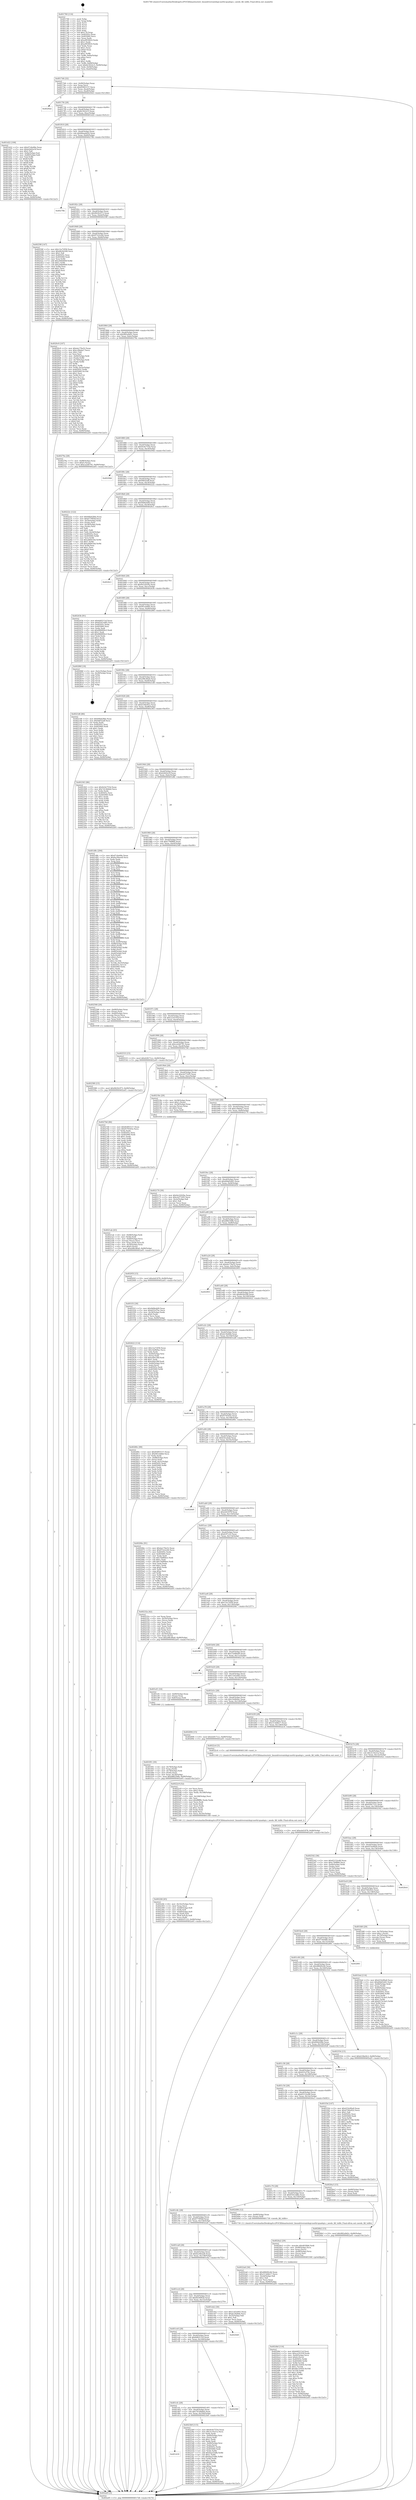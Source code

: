 digraph "0x401760" {
  label = "0x401760 (/mnt/c/Users/mathe/Desktop/tcc/POCII/binaries/extr_linuxdriversmtdspi-norfsl-quadspi.c_needs_fill_txfifo_Final-ollvm.out::main(0))"
  labelloc = "t"
  node[shape=record]

  Entry [label="",width=0.3,height=0.3,shape=circle,fillcolor=black,style=filled]
  "0x4017d4" [label="{
     0x4017d4 [32]\l
     | [instrs]\l
     &nbsp;&nbsp;0x4017d4 \<+6\>: mov -0x90(%rbp),%eax\l
     &nbsp;&nbsp;0x4017da \<+2\>: mov %eax,%ecx\l
     &nbsp;&nbsp;0x4017dc \<+6\>: sub $0x85893157,%ecx\l
     &nbsp;&nbsp;0x4017e2 \<+6\>: mov %eax,-0xa4(%rbp)\l
     &nbsp;&nbsp;0x4017e8 \<+6\>: mov %ecx,-0xa8(%rbp)\l
     &nbsp;&nbsp;0x4017ee \<+6\>: je 00000000004029ed \<main+0x128d\>\l
  }"]
  "0x4029ed" [label="{
     0x4029ed\l
  }", style=dashed]
  "0x4017f4" [label="{
     0x4017f4 [28]\l
     | [instrs]\l
     &nbsp;&nbsp;0x4017f4 \<+5\>: jmp 00000000004017f9 \<main+0x99\>\l
     &nbsp;&nbsp;0x4017f9 \<+6\>: mov -0xa4(%rbp),%eax\l
     &nbsp;&nbsp;0x4017ff \<+5\>: sub $0x8c5022c5,%eax\l
     &nbsp;&nbsp;0x401804 \<+6\>: mov %eax,-0xac(%rbp)\l
     &nbsp;&nbsp;0x40180a \<+6\>: je 0000000000401d22 \<main+0x5c2\>\l
  }"]
  Exit [label="",width=0.3,height=0.3,shape=circle,fillcolor=black,style=filled,peripheries=2]
  "0x401d22" [label="{
     0x401d22 [106]\l
     | [instrs]\l
     &nbsp;&nbsp;0x401d22 \<+5\>: mov $0x47c6e68e,%eax\l
     &nbsp;&nbsp;0x401d27 \<+5\>: mov $0xb2b02e5f,%ecx\l
     &nbsp;&nbsp;0x401d2c \<+2\>: mov $0x1,%dl\l
     &nbsp;&nbsp;0x401d2e \<+7\>: mov -0x8a(%rbp),%sil\l
     &nbsp;&nbsp;0x401d35 \<+7\>: mov -0x89(%rbp),%dil\l
     &nbsp;&nbsp;0x401d3c \<+3\>: mov %sil,%r8b\l
     &nbsp;&nbsp;0x401d3f \<+4\>: xor $0xff,%r8b\l
     &nbsp;&nbsp;0x401d43 \<+3\>: mov %dil,%r9b\l
     &nbsp;&nbsp;0x401d46 \<+4\>: xor $0xff,%r9b\l
     &nbsp;&nbsp;0x401d4a \<+3\>: xor $0x1,%dl\l
     &nbsp;&nbsp;0x401d4d \<+3\>: mov %r8b,%r10b\l
     &nbsp;&nbsp;0x401d50 \<+4\>: and $0xff,%r10b\l
     &nbsp;&nbsp;0x401d54 \<+3\>: and %dl,%sil\l
     &nbsp;&nbsp;0x401d57 \<+3\>: mov %r9b,%r11b\l
     &nbsp;&nbsp;0x401d5a \<+4\>: and $0xff,%r11b\l
     &nbsp;&nbsp;0x401d5e \<+3\>: and %dl,%dil\l
     &nbsp;&nbsp;0x401d61 \<+3\>: or %sil,%r10b\l
     &nbsp;&nbsp;0x401d64 \<+3\>: or %dil,%r11b\l
     &nbsp;&nbsp;0x401d67 \<+3\>: xor %r11b,%r10b\l
     &nbsp;&nbsp;0x401d6a \<+3\>: or %r9b,%r8b\l
     &nbsp;&nbsp;0x401d6d \<+4\>: xor $0xff,%r8b\l
     &nbsp;&nbsp;0x401d71 \<+3\>: or $0x1,%dl\l
     &nbsp;&nbsp;0x401d74 \<+3\>: and %dl,%r8b\l
     &nbsp;&nbsp;0x401d77 \<+3\>: or %r8b,%r10b\l
     &nbsp;&nbsp;0x401d7a \<+4\>: test $0x1,%r10b\l
     &nbsp;&nbsp;0x401d7e \<+3\>: cmovne %ecx,%eax\l
     &nbsp;&nbsp;0x401d81 \<+6\>: mov %eax,-0x90(%rbp)\l
     &nbsp;&nbsp;0x401d87 \<+5\>: jmp 0000000000402a05 \<main+0x12a5\>\l
  }"]
  "0x401810" [label="{
     0x401810 [28]\l
     | [instrs]\l
     &nbsp;&nbsp;0x401810 \<+5\>: jmp 0000000000401815 \<main+0xb5\>\l
     &nbsp;&nbsp;0x401815 \<+6\>: mov -0xa4(%rbp),%eax\l
     &nbsp;&nbsp;0x40181b \<+5\>: sub $0x8daadd24,%eax\l
     &nbsp;&nbsp;0x401820 \<+6\>: mov %eax,-0xb0(%rbp)\l
     &nbsp;&nbsp;0x401826 \<+6\>: je 000000000040278b \<main+0x102b\>\l
  }"]
  "0x402a05" [label="{
     0x402a05 [5]\l
     | [instrs]\l
     &nbsp;&nbsp;0x402a05 \<+5\>: jmp 00000000004017d4 \<main+0x74\>\l
  }"]
  "0x401760" [label="{
     0x401760 [116]\l
     | [instrs]\l
     &nbsp;&nbsp;0x401760 \<+1\>: push %rbp\l
     &nbsp;&nbsp;0x401761 \<+3\>: mov %rsp,%rbp\l
     &nbsp;&nbsp;0x401764 \<+2\>: push %r15\l
     &nbsp;&nbsp;0x401766 \<+2\>: push %r14\l
     &nbsp;&nbsp;0x401768 \<+2\>: push %r13\l
     &nbsp;&nbsp;0x40176a \<+2\>: push %r12\l
     &nbsp;&nbsp;0x40176c \<+1\>: push %rbx\l
     &nbsp;&nbsp;0x40176d \<+7\>: sub $0x178,%rsp\l
     &nbsp;&nbsp;0x401774 \<+7\>: mov 0x40505c,%eax\l
     &nbsp;&nbsp;0x40177b \<+7\>: mov 0x405060,%ecx\l
     &nbsp;&nbsp;0x401782 \<+2\>: mov %eax,%edx\l
     &nbsp;&nbsp;0x401784 \<+6\>: add $0xa9936fc0,%edx\l
     &nbsp;&nbsp;0x40178a \<+3\>: sub $0x1,%edx\l
     &nbsp;&nbsp;0x40178d \<+6\>: sub $0xa9936fc0,%edx\l
     &nbsp;&nbsp;0x401793 \<+3\>: imul %edx,%eax\l
     &nbsp;&nbsp;0x401796 \<+3\>: and $0x1,%eax\l
     &nbsp;&nbsp;0x401799 \<+3\>: cmp $0x0,%eax\l
     &nbsp;&nbsp;0x40179c \<+4\>: sete %r8b\l
     &nbsp;&nbsp;0x4017a0 \<+4\>: and $0x1,%r8b\l
     &nbsp;&nbsp;0x4017a4 \<+7\>: mov %r8b,-0x8a(%rbp)\l
     &nbsp;&nbsp;0x4017ab \<+3\>: cmp $0xa,%ecx\l
     &nbsp;&nbsp;0x4017ae \<+4\>: setl %r8b\l
     &nbsp;&nbsp;0x4017b2 \<+4\>: and $0x1,%r8b\l
     &nbsp;&nbsp;0x4017b6 \<+7\>: mov %r8b,-0x89(%rbp)\l
     &nbsp;&nbsp;0x4017bd \<+10\>: movl $0x8c5022c5,-0x90(%rbp)\l
     &nbsp;&nbsp;0x4017c7 \<+6\>: mov %edi,-0x94(%rbp)\l
     &nbsp;&nbsp;0x4017cd \<+7\>: mov %rsi,-0xa0(%rbp)\l
  }"]
  "0x4026b2" [label="{
     0x4026b2 [15]\l
     | [instrs]\l
     &nbsp;&nbsp;0x4026b2 \<+10\>: movl $0x982a9d2c,-0x90(%rbp)\l
     &nbsp;&nbsp;0x4026bc \<+5\>: jmp 0000000000402a05 \<main+0x12a5\>\l
  }"]
  "0x40278b" [label="{
     0x40278b\l
  }", style=dashed]
  "0x40182c" [label="{
     0x40182c [28]\l
     | [instrs]\l
     &nbsp;&nbsp;0x40182c \<+5\>: jmp 0000000000401831 \<main+0xd1\>\l
     &nbsp;&nbsp;0x401831 \<+6\>: mov -0xa4(%rbp),%eax\l
     &nbsp;&nbsp;0x401837 \<+5\>: sub $0x9629c973,%eax\l
     &nbsp;&nbsp;0x40183c \<+6\>: mov %eax,-0xb4(%rbp)\l
     &nbsp;&nbsp;0x401842 \<+6\>: je 000000000040258f \<main+0xe2f\>\l
  }"]
  "0x402580" [label="{
     0x402580 [15]\l
     | [instrs]\l
     &nbsp;&nbsp;0x402580 \<+10\>: movl $0x9629c973,-0x90(%rbp)\l
     &nbsp;&nbsp;0x40258a \<+5\>: jmp 0000000000402a05 \<main+0x12a5\>\l
  }"]
  "0x40258f" [label="{
     0x40258f [147]\l
     | [instrs]\l
     &nbsp;&nbsp;0x40258f \<+5\>: mov $0x12a72f58,%eax\l
     &nbsp;&nbsp;0x402594 \<+5\>: mov $0xdb2fa508,%ecx\l
     &nbsp;&nbsp;0x402599 \<+2\>: mov $0x1,%dl\l
     &nbsp;&nbsp;0x40259b \<+7\>: mov 0x40505c,%esi\l
     &nbsp;&nbsp;0x4025a2 \<+7\>: mov 0x405060,%edi\l
     &nbsp;&nbsp;0x4025a9 \<+3\>: mov %esi,%r8d\l
     &nbsp;&nbsp;0x4025ac \<+7\>: add $0x294b660f,%r8d\l
     &nbsp;&nbsp;0x4025b3 \<+4\>: sub $0x1,%r8d\l
     &nbsp;&nbsp;0x4025b7 \<+7\>: sub $0x294b660f,%r8d\l
     &nbsp;&nbsp;0x4025be \<+4\>: imul %r8d,%esi\l
     &nbsp;&nbsp;0x4025c2 \<+3\>: and $0x1,%esi\l
     &nbsp;&nbsp;0x4025c5 \<+3\>: cmp $0x0,%esi\l
     &nbsp;&nbsp;0x4025c8 \<+4\>: sete %r9b\l
     &nbsp;&nbsp;0x4025cc \<+3\>: cmp $0xa,%edi\l
     &nbsp;&nbsp;0x4025cf \<+4\>: setl %r10b\l
     &nbsp;&nbsp;0x4025d3 \<+3\>: mov %r9b,%r11b\l
     &nbsp;&nbsp;0x4025d6 \<+4\>: xor $0xff,%r11b\l
     &nbsp;&nbsp;0x4025da \<+3\>: mov %r10b,%bl\l
     &nbsp;&nbsp;0x4025dd \<+3\>: xor $0xff,%bl\l
     &nbsp;&nbsp;0x4025e0 \<+3\>: xor $0x1,%dl\l
     &nbsp;&nbsp;0x4025e3 \<+3\>: mov %r11b,%r14b\l
     &nbsp;&nbsp;0x4025e6 \<+4\>: and $0xff,%r14b\l
     &nbsp;&nbsp;0x4025ea \<+3\>: and %dl,%r9b\l
     &nbsp;&nbsp;0x4025ed \<+3\>: mov %bl,%r15b\l
     &nbsp;&nbsp;0x4025f0 \<+4\>: and $0xff,%r15b\l
     &nbsp;&nbsp;0x4025f4 \<+3\>: and %dl,%r10b\l
     &nbsp;&nbsp;0x4025f7 \<+3\>: or %r9b,%r14b\l
     &nbsp;&nbsp;0x4025fa \<+3\>: or %r10b,%r15b\l
     &nbsp;&nbsp;0x4025fd \<+3\>: xor %r15b,%r14b\l
     &nbsp;&nbsp;0x402600 \<+3\>: or %bl,%r11b\l
     &nbsp;&nbsp;0x402603 \<+4\>: xor $0xff,%r11b\l
     &nbsp;&nbsp;0x402607 \<+3\>: or $0x1,%dl\l
     &nbsp;&nbsp;0x40260a \<+3\>: and %dl,%r11b\l
     &nbsp;&nbsp;0x40260d \<+3\>: or %r11b,%r14b\l
     &nbsp;&nbsp;0x402610 \<+4\>: test $0x1,%r14b\l
     &nbsp;&nbsp;0x402614 \<+3\>: cmovne %ecx,%eax\l
     &nbsp;&nbsp;0x402617 \<+6\>: mov %eax,-0x90(%rbp)\l
     &nbsp;&nbsp;0x40261d \<+5\>: jmp 0000000000402a05 \<main+0x12a5\>\l
  }"]
  "0x401848" [label="{
     0x401848 [28]\l
     | [instrs]\l
     &nbsp;&nbsp;0x401848 \<+5\>: jmp 000000000040184d \<main+0xed\>\l
     &nbsp;&nbsp;0x40184d \<+6\>: mov -0xa4(%rbp),%eax\l
     &nbsp;&nbsp;0x401853 \<+5\>: sub $0x97222c64,%eax\l
     &nbsp;&nbsp;0x401858 \<+6\>: mov %eax,-0xb8(%rbp)\l
     &nbsp;&nbsp;0x40185e \<+6\>: je 00000000004020c9 \<main+0x969\>\l
  }"]
  "0x4024bf" [label="{
     0x4024bf [116]\l
     | [instrs]\l
     &nbsp;&nbsp;0x4024bf \<+5\>: mov $0x6d0213cf,%esi\l
     &nbsp;&nbsp;0x4024c4 \<+5\>: mov $0xca16193f,%edx\l
     &nbsp;&nbsp;0x4024c9 \<+4\>: mov -0x40(%rbp),%rcx\l
     &nbsp;&nbsp;0x4024cd \<+6\>: movl $0x0,(%rcx)\l
     &nbsp;&nbsp;0x4024d3 \<+8\>: mov 0x40505c,%r8d\l
     &nbsp;&nbsp;0x4024db \<+8\>: mov 0x405060,%r9d\l
     &nbsp;&nbsp;0x4024e3 \<+3\>: mov %r8d,%r10d\l
     &nbsp;&nbsp;0x4024e6 \<+7\>: sub $0x4bc35950,%r10d\l
     &nbsp;&nbsp;0x4024ed \<+4\>: sub $0x1,%r10d\l
     &nbsp;&nbsp;0x4024f1 \<+7\>: add $0x4bc35950,%r10d\l
     &nbsp;&nbsp;0x4024f8 \<+4\>: imul %r10d,%r8d\l
     &nbsp;&nbsp;0x4024fc \<+4\>: and $0x1,%r8d\l
     &nbsp;&nbsp;0x402500 \<+4\>: cmp $0x0,%r8d\l
     &nbsp;&nbsp;0x402504 \<+4\>: sete %r11b\l
     &nbsp;&nbsp;0x402508 \<+4\>: cmp $0xa,%r9d\l
     &nbsp;&nbsp;0x40250c \<+3\>: setl %bl\l
     &nbsp;&nbsp;0x40250f \<+3\>: mov %r11b,%r14b\l
     &nbsp;&nbsp;0x402512 \<+3\>: and %bl,%r14b\l
     &nbsp;&nbsp;0x402515 \<+3\>: xor %bl,%r11b\l
     &nbsp;&nbsp;0x402518 \<+3\>: or %r11b,%r14b\l
     &nbsp;&nbsp;0x40251b \<+4\>: test $0x1,%r14b\l
     &nbsp;&nbsp;0x40251f \<+3\>: cmovne %edx,%esi\l
     &nbsp;&nbsp;0x402522 \<+6\>: mov %esi,-0x90(%rbp)\l
     &nbsp;&nbsp;0x402528 \<+6\>: mov %eax,-0x170(%rbp)\l
     &nbsp;&nbsp;0x40252e \<+5\>: jmp 0000000000402a05 \<main+0x12a5\>\l
  }"]
  "0x4020c9" [label="{
     0x4020c9 [167]\l
     | [instrs]\l
     &nbsp;&nbsp;0x4020c9 \<+5\>: mov $0xda179a52,%eax\l
     &nbsp;&nbsp;0x4020ce \<+5\>: mov $0xccfbb4a7,%ecx\l
     &nbsp;&nbsp;0x4020d3 \<+2\>: mov $0x1,%dl\l
     &nbsp;&nbsp;0x4020d5 \<+2\>: xor %esi,%esi\l
     &nbsp;&nbsp;0x4020d7 \<+4\>: mov -0x60(%rbp),%rdi\l
     &nbsp;&nbsp;0x4020db \<+3\>: mov (%rdi),%r8d\l
     &nbsp;&nbsp;0x4020de \<+4\>: mov -0x70(%rbp),%rdi\l
     &nbsp;&nbsp;0x4020e2 \<+3\>: cmp (%rdi),%r8d\l
     &nbsp;&nbsp;0x4020e5 \<+4\>: setl %r9b\l
     &nbsp;&nbsp;0x4020e9 \<+4\>: and $0x1,%r9b\l
     &nbsp;&nbsp;0x4020ed \<+4\>: mov %r9b,-0x2e(%rbp)\l
     &nbsp;&nbsp;0x4020f1 \<+8\>: mov 0x40505c,%r8d\l
     &nbsp;&nbsp;0x4020f9 \<+8\>: mov 0x405060,%r10d\l
     &nbsp;&nbsp;0x402101 \<+3\>: sub $0x1,%esi\l
     &nbsp;&nbsp;0x402104 \<+3\>: mov %r8d,%r11d\l
     &nbsp;&nbsp;0x402107 \<+3\>: add %esi,%r11d\l
     &nbsp;&nbsp;0x40210a \<+4\>: imul %r11d,%r8d\l
     &nbsp;&nbsp;0x40210e \<+4\>: and $0x1,%r8d\l
     &nbsp;&nbsp;0x402112 \<+4\>: cmp $0x0,%r8d\l
     &nbsp;&nbsp;0x402116 \<+4\>: sete %r9b\l
     &nbsp;&nbsp;0x40211a \<+4\>: cmp $0xa,%r10d\l
     &nbsp;&nbsp;0x40211e \<+3\>: setl %bl\l
     &nbsp;&nbsp;0x402121 \<+3\>: mov %r9b,%r14b\l
     &nbsp;&nbsp;0x402124 \<+4\>: xor $0xff,%r14b\l
     &nbsp;&nbsp;0x402128 \<+3\>: mov %bl,%r15b\l
     &nbsp;&nbsp;0x40212b \<+4\>: xor $0xff,%r15b\l
     &nbsp;&nbsp;0x40212f \<+3\>: xor $0x0,%dl\l
     &nbsp;&nbsp;0x402132 \<+3\>: mov %r14b,%r12b\l
     &nbsp;&nbsp;0x402135 \<+4\>: and $0x0,%r12b\l
     &nbsp;&nbsp;0x402139 \<+3\>: and %dl,%r9b\l
     &nbsp;&nbsp;0x40213c \<+3\>: mov %r15b,%r13b\l
     &nbsp;&nbsp;0x40213f \<+4\>: and $0x0,%r13b\l
     &nbsp;&nbsp;0x402143 \<+2\>: and %dl,%bl\l
     &nbsp;&nbsp;0x402145 \<+3\>: or %r9b,%r12b\l
     &nbsp;&nbsp;0x402148 \<+3\>: or %bl,%r13b\l
     &nbsp;&nbsp;0x40214b \<+3\>: xor %r13b,%r12b\l
     &nbsp;&nbsp;0x40214e \<+3\>: or %r15b,%r14b\l
     &nbsp;&nbsp;0x402151 \<+4\>: xor $0xff,%r14b\l
     &nbsp;&nbsp;0x402155 \<+3\>: or $0x0,%dl\l
     &nbsp;&nbsp;0x402158 \<+3\>: and %dl,%r14b\l
     &nbsp;&nbsp;0x40215b \<+3\>: or %r14b,%r12b\l
     &nbsp;&nbsp;0x40215e \<+4\>: test $0x1,%r12b\l
     &nbsp;&nbsp;0x402162 \<+3\>: cmovne %ecx,%eax\l
     &nbsp;&nbsp;0x402165 \<+6\>: mov %eax,-0x90(%rbp)\l
     &nbsp;&nbsp;0x40216b \<+5\>: jmp 0000000000402a05 \<main+0x12a5\>\l
  }"]
  "0x401864" [label="{
     0x401864 [28]\l
     | [instrs]\l
     &nbsp;&nbsp;0x401864 \<+5\>: jmp 0000000000401869 \<main+0x109\>\l
     &nbsp;&nbsp;0x401869 \<+6\>: mov -0xa4(%rbp),%eax\l
     &nbsp;&nbsp;0x40186f \<+5\>: sub $0x982a9d2c,%eax\l
     &nbsp;&nbsp;0x401874 \<+6\>: mov %eax,-0xbc(%rbp)\l
     &nbsp;&nbsp;0x40187a \<+6\>: je 000000000040279a \<main+0x103a\>\l
  }"]
  "0x4024a2" [label="{
     0x4024a2 [29]\l
     | [instrs]\l
     &nbsp;&nbsp;0x4024a2 \<+10\>: movabs $0x4030b6,%rdi\l
     &nbsp;&nbsp;0x4024ac \<+4\>: mov -0x48(%rbp),%rcx\l
     &nbsp;&nbsp;0x4024b0 \<+2\>: mov %eax,(%rcx)\l
     &nbsp;&nbsp;0x4024b2 \<+4\>: mov -0x48(%rbp),%rcx\l
     &nbsp;&nbsp;0x4024b6 \<+2\>: mov (%rcx),%esi\l
     &nbsp;&nbsp;0x4024b8 \<+2\>: mov $0x0,%al\l
     &nbsp;&nbsp;0x4024ba \<+5\>: call 0000000000401040 \<printf@plt\>\l
     | [calls]\l
     &nbsp;&nbsp;0x401040 \{1\} (unknown)\l
  }"]
  "0x40279a" [label="{
     0x40279a [28]\l
     | [instrs]\l
     &nbsp;&nbsp;0x40279a \<+7\>: mov -0x88(%rbp),%rax\l
     &nbsp;&nbsp;0x4027a1 \<+6\>: movl $0x0,(%rax)\l
     &nbsp;&nbsp;0x4027a7 \<+10\>: movl $0xca2d4791,-0x90(%rbp)\l
     &nbsp;&nbsp;0x4027b1 \<+5\>: jmp 0000000000402a05 \<main+0x12a5\>\l
  }"]
  "0x401880" [label="{
     0x401880 [28]\l
     | [instrs]\l
     &nbsp;&nbsp;0x401880 \<+5\>: jmp 0000000000401885 \<main+0x125\>\l
     &nbsp;&nbsp;0x401885 \<+6\>: mov -0xa4(%rbp),%eax\l
     &nbsp;&nbsp;0x40188b \<+5\>: sub $0x9c0e755d,%eax\l
     &nbsp;&nbsp;0x401890 \<+6\>: mov %eax,-0xc0(%rbp)\l
     &nbsp;&nbsp;0x401896 \<+6\>: je 000000000040294d \<main+0x11ed\>\l
  }"]
  "0x401d18" [label="{
     0x401d18\l
  }", style=dashed]
  "0x40294d" [label="{
     0x40294d\l
  }", style=dashed]
  "0x40189c" [label="{
     0x40189c [28]\l
     | [instrs]\l
     &nbsp;&nbsp;0x40189c \<+5\>: jmp 00000000004018a1 \<main+0x141\>\l
     &nbsp;&nbsp;0x4018a1 \<+6\>: mov -0xa4(%rbp),%eax\l
     &nbsp;&nbsp;0x4018a7 \<+5\>: sub $0x9df32aff,%eax\l
     &nbsp;&nbsp;0x4018ac \<+6\>: mov %eax,-0xc4(%rbp)\l
     &nbsp;&nbsp;0x4018b2 \<+6\>: je 000000000040222c \<main+0xacc\>\l
  }"]
  "0x4023b9" [label="{
     0x4023b9 [115]\l
     | [instrs]\l
     &nbsp;&nbsp;0x4023b9 \<+5\>: mov $0x9c0e755d,%eax\l
     &nbsp;&nbsp;0x4023be \<+5\>: mov $0x3c1fe21a,%ecx\l
     &nbsp;&nbsp;0x4023c3 \<+2\>: xor %edx,%edx\l
     &nbsp;&nbsp;0x4023c5 \<+4\>: mov -0x60(%rbp),%rsi\l
     &nbsp;&nbsp;0x4023c9 \<+2\>: mov (%rsi),%edi\l
     &nbsp;&nbsp;0x4023cb \<+3\>: sub $0x1,%edx\l
     &nbsp;&nbsp;0x4023ce \<+2\>: sub %edx,%edi\l
     &nbsp;&nbsp;0x4023d0 \<+4\>: mov -0x60(%rbp),%rsi\l
     &nbsp;&nbsp;0x4023d4 \<+2\>: mov %edi,(%rsi)\l
     &nbsp;&nbsp;0x4023d6 \<+7\>: mov 0x40505c,%edx\l
     &nbsp;&nbsp;0x4023dd \<+7\>: mov 0x405060,%edi\l
     &nbsp;&nbsp;0x4023e4 \<+3\>: mov %edx,%r8d\l
     &nbsp;&nbsp;0x4023e7 \<+7\>: add $0x9aa55dfb,%r8d\l
     &nbsp;&nbsp;0x4023ee \<+4\>: sub $0x1,%r8d\l
     &nbsp;&nbsp;0x4023f2 \<+7\>: sub $0x9aa55dfb,%r8d\l
     &nbsp;&nbsp;0x4023f9 \<+4\>: imul %r8d,%edx\l
     &nbsp;&nbsp;0x4023fd \<+3\>: and $0x1,%edx\l
     &nbsp;&nbsp;0x402400 \<+3\>: cmp $0x0,%edx\l
     &nbsp;&nbsp;0x402403 \<+4\>: sete %r9b\l
     &nbsp;&nbsp;0x402407 \<+3\>: cmp $0xa,%edi\l
     &nbsp;&nbsp;0x40240a \<+4\>: setl %r10b\l
     &nbsp;&nbsp;0x40240e \<+3\>: mov %r9b,%r11b\l
     &nbsp;&nbsp;0x402411 \<+3\>: and %r10b,%r11b\l
     &nbsp;&nbsp;0x402414 \<+3\>: xor %r10b,%r9b\l
     &nbsp;&nbsp;0x402417 \<+3\>: or %r9b,%r11b\l
     &nbsp;&nbsp;0x40241a \<+4\>: test $0x1,%r11b\l
     &nbsp;&nbsp;0x40241e \<+3\>: cmovne %ecx,%eax\l
     &nbsp;&nbsp;0x402421 \<+6\>: mov %eax,-0x90(%rbp)\l
     &nbsp;&nbsp;0x402427 \<+5\>: jmp 0000000000402a05 \<main+0x12a5\>\l
  }"]
  "0x40222c" [label="{
     0x40222c [122]\l
     | [instrs]\l
     &nbsp;&nbsp;0x40222c \<+5\>: mov $0x60b42fbb,%eax\l
     &nbsp;&nbsp;0x402231 \<+5\>: mov $0x6779f5bf,%ecx\l
     &nbsp;&nbsp;0x402236 \<+4\>: mov -0x50(%rbp),%rdx\l
     &nbsp;&nbsp;0x40223a \<+2\>: mov (%rdx),%esi\l
     &nbsp;&nbsp;0x40223c \<+4\>: mov -0x58(%rbp),%rdx\l
     &nbsp;&nbsp;0x402240 \<+2\>: cmp (%rdx),%esi\l
     &nbsp;&nbsp;0x402242 \<+4\>: setl %dil\l
     &nbsp;&nbsp;0x402246 \<+4\>: and $0x1,%dil\l
     &nbsp;&nbsp;0x40224a \<+4\>: mov %dil,-0x2d(%rbp)\l
     &nbsp;&nbsp;0x40224e \<+7\>: mov 0x40505c,%esi\l
     &nbsp;&nbsp;0x402255 \<+8\>: mov 0x405060,%r8d\l
     &nbsp;&nbsp;0x40225d \<+3\>: mov %esi,%r9d\l
     &nbsp;&nbsp;0x402260 \<+7\>: sub $0xa4fb616d,%r9d\l
     &nbsp;&nbsp;0x402267 \<+4\>: sub $0x1,%r9d\l
     &nbsp;&nbsp;0x40226b \<+7\>: add $0xa4fb616d,%r9d\l
     &nbsp;&nbsp;0x402272 \<+4\>: imul %r9d,%esi\l
     &nbsp;&nbsp;0x402276 \<+3\>: and $0x1,%esi\l
     &nbsp;&nbsp;0x402279 \<+3\>: cmp $0x0,%esi\l
     &nbsp;&nbsp;0x40227c \<+4\>: sete %dil\l
     &nbsp;&nbsp;0x402280 \<+4\>: cmp $0xa,%r8d\l
     &nbsp;&nbsp;0x402284 \<+4\>: setl %r10b\l
     &nbsp;&nbsp;0x402288 \<+3\>: mov %dil,%r11b\l
     &nbsp;&nbsp;0x40228b \<+3\>: and %r10b,%r11b\l
     &nbsp;&nbsp;0x40228e \<+3\>: xor %r10b,%dil\l
     &nbsp;&nbsp;0x402291 \<+3\>: or %dil,%r11b\l
     &nbsp;&nbsp;0x402294 \<+4\>: test $0x1,%r11b\l
     &nbsp;&nbsp;0x402298 \<+3\>: cmovne %ecx,%eax\l
     &nbsp;&nbsp;0x40229b \<+6\>: mov %eax,-0x90(%rbp)\l
     &nbsp;&nbsp;0x4022a1 \<+5\>: jmp 0000000000402a05 \<main+0x12a5\>\l
  }"]
  "0x4018b8" [label="{
     0x4018b8 [28]\l
     | [instrs]\l
     &nbsp;&nbsp;0x4018b8 \<+5\>: jmp 00000000004018bd \<main+0x15d\>\l
     &nbsp;&nbsp;0x4018bd \<+6\>: mov -0xa4(%rbp),%eax\l
     &nbsp;&nbsp;0x4018c3 \<+5\>: sub $0x9df4eb09,%eax\l
     &nbsp;&nbsp;0x4018c8 \<+6\>: mov %eax,-0xc8(%rbp)\l
     &nbsp;&nbsp;0x4018ce \<+6\>: je 00000000004026c1 \<main+0xf61\>\l
  }"]
  "0x401cfc" [label="{
     0x401cfc [28]\l
     | [instrs]\l
     &nbsp;&nbsp;0x401cfc \<+5\>: jmp 0000000000401d01 \<main+0x5a1\>\l
     &nbsp;&nbsp;0x401d01 \<+6\>: mov -0xa4(%rbp),%eax\l
     &nbsp;&nbsp;0x401d07 \<+5\>: sub $0x7d14bbb4,%eax\l
     &nbsp;&nbsp;0x401d0c \<+6\>: mov %eax,-0x164(%rbp)\l
     &nbsp;&nbsp;0x401d12 \<+6\>: je 00000000004023b9 \<main+0xc59\>\l
  }"]
  "0x4026c1" [label="{
     0x4026c1\l
  }", style=dashed]
  "0x4018d4" [label="{
     0x4018d4 [28]\l
     | [instrs]\l
     &nbsp;&nbsp;0x4018d4 \<+5\>: jmp 00000000004018d9 \<main+0x179\>\l
     &nbsp;&nbsp;0x4018d9 \<+6\>: mov -0xa4(%rbp),%eax\l
     &nbsp;&nbsp;0x4018df \<+5\>: sub $0x9e22029a,%eax\l
     &nbsp;&nbsp;0x4018e4 \<+6\>: mov %eax,-0xcc(%rbp)\l
     &nbsp;&nbsp;0x4018ea \<+6\>: je 000000000040243b \<main+0xcdb\>\l
  }"]
  "0x40296f" [label="{
     0x40296f\l
  }", style=dashed]
  "0x40243b" [label="{
     0x40243b [91]\l
     | [instrs]\l
     &nbsp;&nbsp;0x40243b \<+5\>: mov $0x6d0213cf,%eax\l
     &nbsp;&nbsp;0x402440 \<+5\>: mov $0x6541ed82,%ecx\l
     &nbsp;&nbsp;0x402445 \<+7\>: mov 0x40505c,%edx\l
     &nbsp;&nbsp;0x40244c \<+7\>: mov 0x405060,%esi\l
     &nbsp;&nbsp;0x402453 \<+2\>: mov %edx,%edi\l
     &nbsp;&nbsp;0x402455 \<+6\>: sub $0x686800e3,%edi\l
     &nbsp;&nbsp;0x40245b \<+3\>: sub $0x1,%edi\l
     &nbsp;&nbsp;0x40245e \<+6\>: add $0x686800e3,%edi\l
     &nbsp;&nbsp;0x402464 \<+3\>: imul %edi,%edx\l
     &nbsp;&nbsp;0x402467 \<+3\>: and $0x1,%edx\l
     &nbsp;&nbsp;0x40246a \<+3\>: cmp $0x0,%edx\l
     &nbsp;&nbsp;0x40246d \<+4\>: sete %r8b\l
     &nbsp;&nbsp;0x402471 \<+3\>: cmp $0xa,%esi\l
     &nbsp;&nbsp;0x402474 \<+4\>: setl %r9b\l
     &nbsp;&nbsp;0x402478 \<+3\>: mov %r8b,%r10b\l
     &nbsp;&nbsp;0x40247b \<+3\>: and %r9b,%r10b\l
     &nbsp;&nbsp;0x40247e \<+3\>: xor %r9b,%r8b\l
     &nbsp;&nbsp;0x402481 \<+3\>: or %r8b,%r10b\l
     &nbsp;&nbsp;0x402484 \<+4\>: test $0x1,%r10b\l
     &nbsp;&nbsp;0x402488 \<+3\>: cmovne %ecx,%eax\l
     &nbsp;&nbsp;0x40248b \<+6\>: mov %eax,-0x90(%rbp)\l
     &nbsp;&nbsp;0x402491 \<+5\>: jmp 0000000000402a05 \<main+0x12a5\>\l
  }"]
  "0x4018f0" [label="{
     0x4018f0 [28]\l
     | [instrs]\l
     &nbsp;&nbsp;0x4018f0 \<+5\>: jmp 00000000004018f5 \<main+0x195\>\l
     &nbsp;&nbsp;0x4018f5 \<+6\>: mov -0xa4(%rbp),%eax\l
     &nbsp;&nbsp;0x4018fb \<+5\>: sub $0x9f1eddb6,%eax\l
     &nbsp;&nbsp;0x401900 \<+6\>: mov %eax,-0xd0(%rbp)\l
     &nbsp;&nbsp;0x401906 \<+6\>: je 000000000040286f \<main+0x110f\>\l
  }"]
  "0x401ce0" [label="{
     0x401ce0 [28]\l
     | [instrs]\l
     &nbsp;&nbsp;0x401ce0 \<+5\>: jmp 0000000000401ce5 \<main+0x585\>\l
     &nbsp;&nbsp;0x401ce5 \<+6\>: mov -0xa4(%rbp),%eax\l
     &nbsp;&nbsp;0x401ceb \<+5\>: sub $0x6d0213cf,%eax\l
     &nbsp;&nbsp;0x401cf0 \<+6\>: mov %eax,-0x160(%rbp)\l
     &nbsp;&nbsp;0x401cf6 \<+6\>: je 000000000040296f \<main+0x120f\>\l
  }"]
  "0x40286f" [label="{
     0x40286f [18]\l
     | [instrs]\l
     &nbsp;&nbsp;0x40286f \<+3\>: mov -0x2c(%rbp),%eax\l
     &nbsp;&nbsp;0x402872 \<+4\>: lea -0x28(%rbp),%rsp\l
     &nbsp;&nbsp;0x402876 \<+1\>: pop %rbx\l
     &nbsp;&nbsp;0x402877 \<+2\>: pop %r12\l
     &nbsp;&nbsp;0x402879 \<+2\>: pop %r13\l
     &nbsp;&nbsp;0x40287b \<+2\>: pop %r14\l
     &nbsp;&nbsp;0x40287d \<+2\>: pop %r15\l
     &nbsp;&nbsp;0x40287f \<+1\>: pop %rbp\l
     &nbsp;&nbsp;0x402880 \<+1\>: ret\l
  }"]
  "0x40190c" [label="{
     0x40190c [28]\l
     | [instrs]\l
     &nbsp;&nbsp;0x40190c \<+5\>: jmp 0000000000401911 \<main+0x1b1\>\l
     &nbsp;&nbsp;0x401911 \<+6\>: mov -0xa4(%rbp),%eax\l
     &nbsp;&nbsp;0x401917 \<+5\>: sub $0xa98c46a0,%eax\l
     &nbsp;&nbsp;0x40191c \<+6\>: mov %eax,-0xd4(%rbp)\l
     &nbsp;&nbsp;0x401922 \<+6\>: je 00000000004021d6 \<main+0xa76\>\l
  }"]
  "0x4029d9" [label="{
     0x4029d9\l
  }", style=dashed]
  "0x4021d6" [label="{
     0x4021d6 [86]\l
     | [instrs]\l
     &nbsp;&nbsp;0x4021d6 \<+5\>: mov $0x60b42fbb,%eax\l
     &nbsp;&nbsp;0x4021db \<+5\>: mov $0x9df32aff,%ecx\l
     &nbsp;&nbsp;0x4021e0 \<+2\>: xor %edx,%edx\l
     &nbsp;&nbsp;0x4021e2 \<+7\>: mov 0x40505c,%esi\l
     &nbsp;&nbsp;0x4021e9 \<+7\>: mov 0x405060,%edi\l
     &nbsp;&nbsp;0x4021f0 \<+3\>: sub $0x1,%edx\l
     &nbsp;&nbsp;0x4021f3 \<+3\>: mov %esi,%r8d\l
     &nbsp;&nbsp;0x4021f6 \<+3\>: add %edx,%r8d\l
     &nbsp;&nbsp;0x4021f9 \<+4\>: imul %r8d,%esi\l
     &nbsp;&nbsp;0x4021fd \<+3\>: and $0x1,%esi\l
     &nbsp;&nbsp;0x402200 \<+3\>: cmp $0x0,%esi\l
     &nbsp;&nbsp;0x402203 \<+4\>: sete %r9b\l
     &nbsp;&nbsp;0x402207 \<+3\>: cmp $0xa,%edi\l
     &nbsp;&nbsp;0x40220a \<+4\>: setl %r10b\l
     &nbsp;&nbsp;0x40220e \<+3\>: mov %r9b,%r11b\l
     &nbsp;&nbsp;0x402211 \<+3\>: and %r10b,%r11b\l
     &nbsp;&nbsp;0x402214 \<+3\>: xor %r10b,%r9b\l
     &nbsp;&nbsp;0x402217 \<+3\>: or %r9b,%r11b\l
     &nbsp;&nbsp;0x40221a \<+4\>: test $0x1,%r11b\l
     &nbsp;&nbsp;0x40221e \<+3\>: cmovne %ecx,%eax\l
     &nbsp;&nbsp;0x402221 \<+6\>: mov %eax,-0x90(%rbp)\l
     &nbsp;&nbsp;0x402227 \<+5\>: jmp 0000000000402a05 \<main+0x12a5\>\l
  }"]
  "0x401928" [label="{
     0x401928 [28]\l
     | [instrs]\l
     &nbsp;&nbsp;0x401928 \<+5\>: jmp 000000000040192d \<main+0x1cd\>\l
     &nbsp;&nbsp;0x40192d \<+6\>: mov -0xa4(%rbp),%eax\l
     &nbsp;&nbsp;0x401933 \<+5\>: sub $0xb10be9c2,%eax\l
     &nbsp;&nbsp;0x401938 \<+6\>: mov %eax,-0xd8(%rbp)\l
     &nbsp;&nbsp;0x40193e \<+6\>: je 0000000000402363 \<main+0xc03\>\l
  }"]
  "0x4022fd" [label="{
     0x4022fd [45]\l
     | [instrs]\l
     &nbsp;&nbsp;0x4022fd \<+6\>: mov -0x16c(%rbp),%ecx\l
     &nbsp;&nbsp;0x402303 \<+3\>: imul %eax,%ecx\l
     &nbsp;&nbsp;0x402306 \<+4\>: mov -0x68(%rbp),%r8\l
     &nbsp;&nbsp;0x40230a \<+3\>: mov (%r8),%r8\l
     &nbsp;&nbsp;0x40230d \<+4\>: mov -0x60(%rbp),%r9\l
     &nbsp;&nbsp;0x402311 \<+3\>: movslq (%r9),%r9\l
     &nbsp;&nbsp;0x402314 \<+4\>: mov (%r8,%r9,8),%r8\l
     &nbsp;&nbsp;0x402318 \<+3\>: mov %ecx,(%r8)\l
     &nbsp;&nbsp;0x40231b \<+10\>: movl $0xfc97c22,-0x90(%rbp)\l
     &nbsp;&nbsp;0x402325 \<+5\>: jmp 0000000000402a05 \<main+0x12a5\>\l
  }"]
  "0x402363" [label="{
     0x402363 [86]\l
     | [instrs]\l
     &nbsp;&nbsp;0x402363 \<+5\>: mov $0x9c0e755d,%eax\l
     &nbsp;&nbsp;0x402368 \<+5\>: mov $0x7d14bbb4,%ecx\l
     &nbsp;&nbsp;0x40236d \<+2\>: xor %edx,%edx\l
     &nbsp;&nbsp;0x40236f \<+7\>: mov 0x40505c,%esi\l
     &nbsp;&nbsp;0x402376 \<+7\>: mov 0x405060,%edi\l
     &nbsp;&nbsp;0x40237d \<+3\>: sub $0x1,%edx\l
     &nbsp;&nbsp;0x402380 \<+3\>: mov %esi,%r8d\l
     &nbsp;&nbsp;0x402383 \<+3\>: add %edx,%r8d\l
     &nbsp;&nbsp;0x402386 \<+4\>: imul %r8d,%esi\l
     &nbsp;&nbsp;0x40238a \<+3\>: and $0x1,%esi\l
     &nbsp;&nbsp;0x40238d \<+3\>: cmp $0x0,%esi\l
     &nbsp;&nbsp;0x402390 \<+4\>: sete %r9b\l
     &nbsp;&nbsp;0x402394 \<+3\>: cmp $0xa,%edi\l
     &nbsp;&nbsp;0x402397 \<+4\>: setl %r10b\l
     &nbsp;&nbsp;0x40239b \<+3\>: mov %r9b,%r11b\l
     &nbsp;&nbsp;0x40239e \<+3\>: and %r10b,%r11b\l
     &nbsp;&nbsp;0x4023a1 \<+3\>: xor %r10b,%r9b\l
     &nbsp;&nbsp;0x4023a4 \<+3\>: or %r9b,%r11b\l
     &nbsp;&nbsp;0x4023a7 \<+4\>: test $0x1,%r11b\l
     &nbsp;&nbsp;0x4023ab \<+3\>: cmovne %ecx,%eax\l
     &nbsp;&nbsp;0x4023ae \<+6\>: mov %eax,-0x90(%rbp)\l
     &nbsp;&nbsp;0x4023b4 \<+5\>: jmp 0000000000402a05 \<main+0x12a5\>\l
  }"]
  "0x401944" [label="{
     0x401944 [28]\l
     | [instrs]\l
     &nbsp;&nbsp;0x401944 \<+5\>: jmp 0000000000401949 \<main+0x1e9\>\l
     &nbsp;&nbsp;0x401949 \<+6\>: mov -0xa4(%rbp),%eax\l
     &nbsp;&nbsp;0x40194f \<+5\>: sub $0xb2b02e5f,%eax\l
     &nbsp;&nbsp;0x401954 \<+6\>: mov %eax,-0xdc(%rbp)\l
     &nbsp;&nbsp;0x40195a \<+6\>: je 0000000000401d8c \<main+0x62c\>\l
  }"]
  "0x4022c9" [label="{
     0x4022c9 [52]\l
     | [instrs]\l
     &nbsp;&nbsp;0x4022c9 \<+2\>: xor %ecx,%ecx\l
     &nbsp;&nbsp;0x4022cb \<+5\>: mov $0x2,%edx\l
     &nbsp;&nbsp;0x4022d0 \<+6\>: mov %edx,-0x168(%rbp)\l
     &nbsp;&nbsp;0x4022d6 \<+1\>: cltd\l
     &nbsp;&nbsp;0x4022d7 \<+6\>: mov -0x168(%rbp),%esi\l
     &nbsp;&nbsp;0x4022dd \<+2\>: idiv %esi\l
     &nbsp;&nbsp;0x4022df \<+6\>: imul $0xfffffffe,%edx,%edx\l
     &nbsp;&nbsp;0x4022e5 \<+2\>: mov %ecx,%edi\l
     &nbsp;&nbsp;0x4022e7 \<+2\>: sub %edx,%edi\l
     &nbsp;&nbsp;0x4022e9 \<+2\>: mov %ecx,%edx\l
     &nbsp;&nbsp;0x4022eb \<+3\>: sub $0x1,%edx\l
     &nbsp;&nbsp;0x4022ee \<+2\>: add %edx,%edi\l
     &nbsp;&nbsp;0x4022f0 \<+2\>: sub %edi,%ecx\l
     &nbsp;&nbsp;0x4022f2 \<+6\>: mov %ecx,-0x16c(%rbp)\l
     &nbsp;&nbsp;0x4022f8 \<+5\>: call 0000000000401160 \<next_i\>\l
     | [calls]\l
     &nbsp;&nbsp;0x401160 \{1\} (/mnt/c/Users/mathe/Desktop/tcc/POCII/binaries/extr_linuxdriversmtdspi-norfsl-quadspi.c_needs_fill_txfifo_Final-ollvm.out::next_i)\l
  }"]
  "0x401d8c" [label="{
     0x401d8c [294]\l
     | [instrs]\l
     &nbsp;&nbsp;0x401d8c \<+5\>: mov $0x47c6e68e,%eax\l
     &nbsp;&nbsp;0x401d91 \<+5\>: mov $0x6a39eee8,%ecx\l
     &nbsp;&nbsp;0x401d96 \<+2\>: xor %edx,%edx\l
     &nbsp;&nbsp;0x401d98 \<+3\>: mov %rsp,%rsi\l
     &nbsp;&nbsp;0x401d9b \<+4\>: add $0xfffffffffffffff0,%rsi\l
     &nbsp;&nbsp;0x401d9f \<+3\>: mov %rsi,%rsp\l
     &nbsp;&nbsp;0x401da2 \<+7\>: mov %rsi,-0x88(%rbp)\l
     &nbsp;&nbsp;0x401da9 \<+3\>: mov %rsp,%rsi\l
     &nbsp;&nbsp;0x401dac \<+4\>: add $0xfffffffffffffff0,%rsi\l
     &nbsp;&nbsp;0x401db0 \<+3\>: mov %rsi,%rsp\l
     &nbsp;&nbsp;0x401db3 \<+3\>: mov %rsp,%rdi\l
     &nbsp;&nbsp;0x401db6 \<+4\>: add $0xfffffffffffffff0,%rdi\l
     &nbsp;&nbsp;0x401dba \<+3\>: mov %rdi,%rsp\l
     &nbsp;&nbsp;0x401dbd \<+4\>: mov %rdi,-0x80(%rbp)\l
     &nbsp;&nbsp;0x401dc1 \<+3\>: mov %rsp,%rdi\l
     &nbsp;&nbsp;0x401dc4 \<+4\>: add $0xfffffffffffffff0,%rdi\l
     &nbsp;&nbsp;0x401dc8 \<+3\>: mov %rdi,%rsp\l
     &nbsp;&nbsp;0x401dcb \<+4\>: mov %rdi,-0x78(%rbp)\l
     &nbsp;&nbsp;0x401dcf \<+3\>: mov %rsp,%rdi\l
     &nbsp;&nbsp;0x401dd2 \<+4\>: add $0xfffffffffffffff0,%rdi\l
     &nbsp;&nbsp;0x401dd6 \<+3\>: mov %rdi,%rsp\l
     &nbsp;&nbsp;0x401dd9 \<+4\>: mov %rdi,-0x70(%rbp)\l
     &nbsp;&nbsp;0x401ddd \<+3\>: mov %rsp,%rdi\l
     &nbsp;&nbsp;0x401de0 \<+4\>: add $0xfffffffffffffff0,%rdi\l
     &nbsp;&nbsp;0x401de4 \<+3\>: mov %rdi,%rsp\l
     &nbsp;&nbsp;0x401de7 \<+4\>: mov %rdi,-0x68(%rbp)\l
     &nbsp;&nbsp;0x401deb \<+3\>: mov %rsp,%rdi\l
     &nbsp;&nbsp;0x401dee \<+4\>: add $0xfffffffffffffff0,%rdi\l
     &nbsp;&nbsp;0x401df2 \<+3\>: mov %rdi,%rsp\l
     &nbsp;&nbsp;0x401df5 \<+4\>: mov %rdi,-0x60(%rbp)\l
     &nbsp;&nbsp;0x401df9 \<+3\>: mov %rsp,%rdi\l
     &nbsp;&nbsp;0x401dfc \<+4\>: add $0xfffffffffffffff0,%rdi\l
     &nbsp;&nbsp;0x401e00 \<+3\>: mov %rdi,%rsp\l
     &nbsp;&nbsp;0x401e03 \<+4\>: mov %rdi,-0x58(%rbp)\l
     &nbsp;&nbsp;0x401e07 \<+3\>: mov %rsp,%rdi\l
     &nbsp;&nbsp;0x401e0a \<+4\>: add $0xfffffffffffffff0,%rdi\l
     &nbsp;&nbsp;0x401e0e \<+3\>: mov %rdi,%rsp\l
     &nbsp;&nbsp;0x401e11 \<+4\>: mov %rdi,-0x50(%rbp)\l
     &nbsp;&nbsp;0x401e15 \<+3\>: mov %rsp,%rdi\l
     &nbsp;&nbsp;0x401e18 \<+4\>: add $0xfffffffffffffff0,%rdi\l
     &nbsp;&nbsp;0x401e1c \<+3\>: mov %rdi,%rsp\l
     &nbsp;&nbsp;0x401e1f \<+4\>: mov %rdi,-0x48(%rbp)\l
     &nbsp;&nbsp;0x401e23 \<+3\>: mov %rsp,%rdi\l
     &nbsp;&nbsp;0x401e26 \<+4\>: add $0xfffffffffffffff0,%rdi\l
     &nbsp;&nbsp;0x401e2a \<+3\>: mov %rdi,%rsp\l
     &nbsp;&nbsp;0x401e2d \<+4\>: mov %rdi,-0x40(%rbp)\l
     &nbsp;&nbsp;0x401e31 \<+7\>: mov -0x88(%rbp),%rdi\l
     &nbsp;&nbsp;0x401e38 \<+6\>: movl $0x0,(%rdi)\l
     &nbsp;&nbsp;0x401e3e \<+7\>: mov -0x94(%rbp),%r8d\l
     &nbsp;&nbsp;0x401e45 \<+3\>: mov %r8d,(%rsi)\l
     &nbsp;&nbsp;0x401e48 \<+4\>: mov -0x80(%rbp),%rdi\l
     &nbsp;&nbsp;0x401e4c \<+7\>: mov -0xa0(%rbp),%r9\l
     &nbsp;&nbsp;0x401e53 \<+3\>: mov %r9,(%rdi)\l
     &nbsp;&nbsp;0x401e56 \<+3\>: cmpl $0x2,(%rsi)\l
     &nbsp;&nbsp;0x401e59 \<+4\>: setne %r10b\l
     &nbsp;&nbsp;0x401e5d \<+4\>: and $0x1,%r10b\l
     &nbsp;&nbsp;0x401e61 \<+4\>: mov %r10b,-0x35(%rbp)\l
     &nbsp;&nbsp;0x401e65 \<+8\>: mov 0x40505c,%r11d\l
     &nbsp;&nbsp;0x401e6d \<+7\>: mov 0x405060,%ebx\l
     &nbsp;&nbsp;0x401e74 \<+3\>: sub $0x1,%edx\l
     &nbsp;&nbsp;0x401e77 \<+3\>: mov %r11d,%r14d\l
     &nbsp;&nbsp;0x401e7a \<+3\>: add %edx,%r14d\l
     &nbsp;&nbsp;0x401e7d \<+4\>: imul %r14d,%r11d\l
     &nbsp;&nbsp;0x401e81 \<+4\>: and $0x1,%r11d\l
     &nbsp;&nbsp;0x401e85 \<+4\>: cmp $0x0,%r11d\l
     &nbsp;&nbsp;0x401e89 \<+4\>: sete %r10b\l
     &nbsp;&nbsp;0x401e8d \<+3\>: cmp $0xa,%ebx\l
     &nbsp;&nbsp;0x401e90 \<+4\>: setl %r15b\l
     &nbsp;&nbsp;0x401e94 \<+3\>: mov %r10b,%r12b\l
     &nbsp;&nbsp;0x401e97 \<+3\>: and %r15b,%r12b\l
     &nbsp;&nbsp;0x401e9a \<+3\>: xor %r15b,%r10b\l
     &nbsp;&nbsp;0x401e9d \<+3\>: or %r10b,%r12b\l
     &nbsp;&nbsp;0x401ea0 \<+4\>: test $0x1,%r12b\l
     &nbsp;&nbsp;0x401ea4 \<+3\>: cmovne %ecx,%eax\l
     &nbsp;&nbsp;0x401ea7 \<+6\>: mov %eax,-0x90(%rbp)\l
     &nbsp;&nbsp;0x401ead \<+5\>: jmp 0000000000402a05 \<main+0x12a5\>\l
  }"]
  "0x401960" [label="{
     0x401960 [28]\l
     | [instrs]\l
     &nbsp;&nbsp;0x401960 \<+5\>: jmp 0000000000401965 \<main+0x205\>\l
     &nbsp;&nbsp;0x401965 \<+6\>: mov -0xa4(%rbp),%eax\l
     &nbsp;&nbsp;0x40196b \<+5\>: sub $0xc790ffd0,%eax\l
     &nbsp;&nbsp;0x401970 \<+6\>: mov %eax,-0xe0(%rbp)\l
     &nbsp;&nbsp;0x401976 \<+6\>: je 0000000000402566 \<main+0xe06\>\l
  }"]
  "0x4021ab" [label="{
     0x4021ab [43]\l
     | [instrs]\l
     &nbsp;&nbsp;0x4021ab \<+4\>: mov -0x68(%rbp),%rdi\l
     &nbsp;&nbsp;0x4021af \<+3\>: mov (%rdi),%rdi\l
     &nbsp;&nbsp;0x4021b2 \<+4\>: mov -0x60(%rbp),%rcx\l
     &nbsp;&nbsp;0x4021b6 \<+3\>: movslq (%rcx),%rcx\l
     &nbsp;&nbsp;0x4021b9 \<+4\>: mov %rax,(%rdi,%rcx,8)\l
     &nbsp;&nbsp;0x4021bd \<+4\>: mov -0x50(%rbp),%rax\l
     &nbsp;&nbsp;0x4021c1 \<+6\>: movl $0x0,(%rax)\l
     &nbsp;&nbsp;0x4021c7 \<+10\>: movl $0xa98c46a0,-0x90(%rbp)\l
     &nbsp;&nbsp;0x4021d1 \<+5\>: jmp 0000000000402a05 \<main+0x12a5\>\l
  }"]
  "0x401fed" [label="{
     0x401fed [114]\l
     | [instrs]\l
     &nbsp;&nbsp;0x401fed \<+5\>: mov $0x433e90a9,%ecx\l
     &nbsp;&nbsp;0x401ff2 \<+5\>: mov $0xd0dd5d45,%edx\l
     &nbsp;&nbsp;0x401ff7 \<+4\>: mov -0x68(%rbp),%rdi\l
     &nbsp;&nbsp;0x401ffb \<+3\>: mov %rax,(%rdi)\l
     &nbsp;&nbsp;0x401ffe \<+4\>: mov -0x60(%rbp),%rax\l
     &nbsp;&nbsp;0x402002 \<+6\>: movl $0x0,(%rax)\l
     &nbsp;&nbsp;0x402008 \<+7\>: mov 0x40505c,%esi\l
     &nbsp;&nbsp;0x40200f \<+8\>: mov 0x405060,%r8d\l
     &nbsp;&nbsp;0x402017 \<+3\>: mov %esi,%r9d\l
     &nbsp;&nbsp;0x40201a \<+7\>: sub $0x627d14e5,%r9d\l
     &nbsp;&nbsp;0x402021 \<+4\>: sub $0x1,%r9d\l
     &nbsp;&nbsp;0x402025 \<+7\>: add $0x627d14e5,%r9d\l
     &nbsp;&nbsp;0x40202c \<+4\>: imul %r9d,%esi\l
     &nbsp;&nbsp;0x402030 \<+3\>: and $0x1,%esi\l
     &nbsp;&nbsp;0x402033 \<+3\>: cmp $0x0,%esi\l
     &nbsp;&nbsp;0x402036 \<+4\>: sete %r10b\l
     &nbsp;&nbsp;0x40203a \<+4\>: cmp $0xa,%r8d\l
     &nbsp;&nbsp;0x40203e \<+4\>: setl %r11b\l
     &nbsp;&nbsp;0x402042 \<+3\>: mov %r10b,%bl\l
     &nbsp;&nbsp;0x402045 \<+3\>: and %r11b,%bl\l
     &nbsp;&nbsp;0x402048 \<+3\>: xor %r11b,%r10b\l
     &nbsp;&nbsp;0x40204b \<+3\>: or %r10b,%bl\l
     &nbsp;&nbsp;0x40204e \<+3\>: test $0x1,%bl\l
     &nbsp;&nbsp;0x402051 \<+3\>: cmovne %edx,%ecx\l
     &nbsp;&nbsp;0x402054 \<+6\>: mov %ecx,-0x90(%rbp)\l
     &nbsp;&nbsp;0x40205a \<+5\>: jmp 0000000000402a05 \<main+0x12a5\>\l
  }"]
  "0x402566" [label="{
     0x402566 [26]\l
     | [instrs]\l
     &nbsp;&nbsp;0x402566 \<+4\>: mov -0x68(%rbp),%rax\l
     &nbsp;&nbsp;0x40256a \<+3\>: mov (%rax),%rax\l
     &nbsp;&nbsp;0x40256d \<+4\>: mov -0x40(%rbp),%rcx\l
     &nbsp;&nbsp;0x402571 \<+3\>: movslq (%rcx),%rcx\l
     &nbsp;&nbsp;0x402574 \<+4\>: mov (%rax,%rcx,8),%rax\l
     &nbsp;&nbsp;0x402578 \<+3\>: mov %rax,%rdi\l
     &nbsp;&nbsp;0x40257b \<+5\>: call 0000000000401030 \<free@plt\>\l
     | [calls]\l
     &nbsp;&nbsp;0x401030 \{1\} (unknown)\l
  }"]
  "0x40197c" [label="{
     0x40197c [28]\l
     | [instrs]\l
     &nbsp;&nbsp;0x40197c \<+5\>: jmp 0000000000401981 \<main+0x221\>\l
     &nbsp;&nbsp;0x401981 \<+6\>: mov -0xa4(%rbp),%eax\l
     &nbsp;&nbsp;0x401987 \<+5\>: sub $0xca16193f,%eax\l
     &nbsp;&nbsp;0x40198c \<+6\>: mov %eax,-0xe4(%rbp)\l
     &nbsp;&nbsp;0x401992 \<+6\>: je 0000000000402533 \<main+0xdd3\>\l
  }"]
  "0x401f01" [label="{
     0x401f01 [30]\l
     | [instrs]\l
     &nbsp;&nbsp;0x401f01 \<+4\>: mov -0x78(%rbp),%rdi\l
     &nbsp;&nbsp;0x401f05 \<+2\>: mov %eax,(%rdi)\l
     &nbsp;&nbsp;0x401f07 \<+4\>: mov -0x78(%rbp),%rdi\l
     &nbsp;&nbsp;0x401f0b \<+2\>: mov (%rdi),%eax\l
     &nbsp;&nbsp;0x401f0d \<+3\>: mov %eax,-0x34(%rbp)\l
     &nbsp;&nbsp;0x401f10 \<+10\>: movl $0xd88256fb,-0x90(%rbp)\l
     &nbsp;&nbsp;0x401f1a \<+5\>: jmp 0000000000402a05 \<main+0x12a5\>\l
  }"]
  "0x402533" [label="{
     0x402533 [15]\l
     | [instrs]\l
     &nbsp;&nbsp;0x402533 \<+10\>: movl $0x42817ccc,-0x90(%rbp)\l
     &nbsp;&nbsp;0x40253d \<+5\>: jmp 0000000000402a05 \<main+0x12a5\>\l
  }"]
  "0x401998" [label="{
     0x401998 [28]\l
     | [instrs]\l
     &nbsp;&nbsp;0x401998 \<+5\>: jmp 000000000040199d \<main+0x23d\>\l
     &nbsp;&nbsp;0x40199d \<+6\>: mov -0xa4(%rbp),%eax\l
     &nbsp;&nbsp;0x4019a3 \<+5\>: sub $0xca2d4791,%eax\l
     &nbsp;&nbsp;0x4019a8 \<+6\>: mov %eax,-0xe8(%rbp)\l
     &nbsp;&nbsp;0x4019ae \<+6\>: je 00000000004027b6 \<main+0x1056\>\l
  }"]
  "0x401cc4" [label="{
     0x401cc4 [28]\l
     | [instrs]\l
     &nbsp;&nbsp;0x401cc4 \<+5\>: jmp 0000000000401cc9 \<main+0x569\>\l
     &nbsp;&nbsp;0x401cc9 \<+6\>: mov -0xa4(%rbp),%eax\l
     &nbsp;&nbsp;0x401ccf \<+5\>: sub $0x6b309f3d,%eax\l
     &nbsp;&nbsp;0x401cd4 \<+6\>: mov %eax,-0x15c(%rbp)\l
     &nbsp;&nbsp;0x401cda \<+6\>: je 00000000004029d9 \<main+0x1279\>\l
  }"]
  "0x4027b6" [label="{
     0x4027b6 [86]\l
     | [instrs]\l
     &nbsp;&nbsp;0x4027b6 \<+5\>: mov $0x85893157,%eax\l
     &nbsp;&nbsp;0x4027bb \<+5\>: mov $0xf570545e,%ecx\l
     &nbsp;&nbsp;0x4027c0 \<+2\>: xor %edx,%edx\l
     &nbsp;&nbsp;0x4027c2 \<+7\>: mov 0x40505c,%esi\l
     &nbsp;&nbsp;0x4027c9 \<+7\>: mov 0x405060,%edi\l
     &nbsp;&nbsp;0x4027d0 \<+3\>: sub $0x1,%edx\l
     &nbsp;&nbsp;0x4027d3 \<+3\>: mov %esi,%r8d\l
     &nbsp;&nbsp;0x4027d6 \<+3\>: add %edx,%r8d\l
     &nbsp;&nbsp;0x4027d9 \<+4\>: imul %r8d,%esi\l
     &nbsp;&nbsp;0x4027dd \<+3\>: and $0x1,%esi\l
     &nbsp;&nbsp;0x4027e0 \<+3\>: cmp $0x0,%esi\l
     &nbsp;&nbsp;0x4027e3 \<+4\>: sete %r9b\l
     &nbsp;&nbsp;0x4027e7 \<+3\>: cmp $0xa,%edi\l
     &nbsp;&nbsp;0x4027ea \<+4\>: setl %r10b\l
     &nbsp;&nbsp;0x4027ee \<+3\>: mov %r9b,%r11b\l
     &nbsp;&nbsp;0x4027f1 \<+3\>: and %r10b,%r11b\l
     &nbsp;&nbsp;0x4027f4 \<+3\>: xor %r10b,%r9b\l
     &nbsp;&nbsp;0x4027f7 \<+3\>: or %r9b,%r11b\l
     &nbsp;&nbsp;0x4027fa \<+4\>: test $0x1,%r11b\l
     &nbsp;&nbsp;0x4027fe \<+3\>: cmovne %ecx,%eax\l
     &nbsp;&nbsp;0x402801 \<+6\>: mov %eax,-0x90(%rbp)\l
     &nbsp;&nbsp;0x402807 \<+5\>: jmp 0000000000402a05 \<main+0x12a5\>\l
  }"]
  "0x4019b4" [label="{
     0x4019b4 [28]\l
     | [instrs]\l
     &nbsp;&nbsp;0x4019b4 \<+5\>: jmp 00000000004019b9 \<main+0x259\>\l
     &nbsp;&nbsp;0x4019b9 \<+6\>: mov -0xa4(%rbp),%eax\l
     &nbsp;&nbsp;0x4019bf \<+5\>: sub $0xcb2732f5,%eax\l
     &nbsp;&nbsp;0x4019c4 \<+6\>: mov %eax,-0xec(%rbp)\l
     &nbsp;&nbsp;0x4019ca \<+6\>: je 000000000040218e \<main+0xa2e\>\l
  }"]
  "0x401eb2" [label="{
     0x401eb2 [30]\l
     | [instrs]\l
     &nbsp;&nbsp;0x401eb2 \<+5\>: mov $0x1cb5a943,%eax\l
     &nbsp;&nbsp;0x401eb7 \<+5\>: mov $0xdc3fa6bb,%ecx\l
     &nbsp;&nbsp;0x401ebc \<+3\>: mov -0x35(%rbp),%dl\l
     &nbsp;&nbsp;0x401ebf \<+3\>: test $0x1,%dl\l
     &nbsp;&nbsp;0x401ec2 \<+3\>: cmovne %ecx,%eax\l
     &nbsp;&nbsp;0x401ec5 \<+6\>: mov %eax,-0x90(%rbp)\l
     &nbsp;&nbsp;0x401ecb \<+5\>: jmp 0000000000402a05 \<main+0x12a5\>\l
  }"]
  "0x40218e" [label="{
     0x40218e [29]\l
     | [instrs]\l
     &nbsp;&nbsp;0x40218e \<+4\>: mov -0x58(%rbp),%rax\l
     &nbsp;&nbsp;0x402192 \<+6\>: movl $0x1,(%rax)\l
     &nbsp;&nbsp;0x402198 \<+4\>: mov -0x58(%rbp),%rax\l
     &nbsp;&nbsp;0x40219c \<+3\>: movslq (%rax),%rax\l
     &nbsp;&nbsp;0x40219f \<+4\>: shl $0x2,%rax\l
     &nbsp;&nbsp;0x4021a3 \<+3\>: mov %rax,%rdi\l
     &nbsp;&nbsp;0x4021a6 \<+5\>: call 0000000000401050 \<malloc@plt\>\l
     | [calls]\l
     &nbsp;&nbsp;0x401050 \{1\} (unknown)\l
  }"]
  "0x4019d0" [label="{
     0x4019d0 [28]\l
     | [instrs]\l
     &nbsp;&nbsp;0x4019d0 \<+5\>: jmp 00000000004019d5 \<main+0x275\>\l
     &nbsp;&nbsp;0x4019d5 \<+6\>: mov -0xa4(%rbp),%eax\l
     &nbsp;&nbsp;0x4019db \<+5\>: sub $0xccfbb4a7,%eax\l
     &nbsp;&nbsp;0x4019e0 \<+6\>: mov %eax,-0xf0(%rbp)\l
     &nbsp;&nbsp;0x4019e6 \<+6\>: je 0000000000402170 \<main+0xa10\>\l
  }"]
  "0x401ca8" [label="{
     0x401ca8 [28]\l
     | [instrs]\l
     &nbsp;&nbsp;0x401ca8 \<+5\>: jmp 0000000000401cad \<main+0x54d\>\l
     &nbsp;&nbsp;0x401cad \<+6\>: mov -0xa4(%rbp),%eax\l
     &nbsp;&nbsp;0x401cb3 \<+5\>: sub $0x6a39eee8,%eax\l
     &nbsp;&nbsp;0x401cb8 \<+6\>: mov %eax,-0x158(%rbp)\l
     &nbsp;&nbsp;0x401cbe \<+6\>: je 0000000000401eb2 \<main+0x752\>\l
  }"]
  "0x402170" [label="{
     0x402170 [30]\l
     | [instrs]\l
     &nbsp;&nbsp;0x402170 \<+5\>: mov $0x9e22029a,%eax\l
     &nbsp;&nbsp;0x402175 \<+5\>: mov $0xcb2732f5,%ecx\l
     &nbsp;&nbsp;0x40217a \<+3\>: mov -0x2e(%rbp),%dl\l
     &nbsp;&nbsp;0x40217d \<+3\>: test $0x1,%dl\l
     &nbsp;&nbsp;0x402180 \<+3\>: cmovne %ecx,%eax\l
     &nbsp;&nbsp;0x402183 \<+6\>: mov %eax,-0x90(%rbp)\l
     &nbsp;&nbsp;0x402189 \<+5\>: jmp 0000000000402a05 \<main+0x12a5\>\l
  }"]
  "0x4019ec" [label="{
     0x4019ec [28]\l
     | [instrs]\l
     &nbsp;&nbsp;0x4019ec \<+5\>: jmp 00000000004019f1 \<main+0x291\>\l
     &nbsp;&nbsp;0x4019f1 \<+6\>: mov -0xa4(%rbp),%eax\l
     &nbsp;&nbsp;0x4019f7 \<+5\>: sub $0xd0dd5d45,%eax\l
     &nbsp;&nbsp;0x4019fc \<+6\>: mov %eax,-0xf4(%rbp)\l
     &nbsp;&nbsp;0x401a02 \<+6\>: je 000000000040205f \<main+0x8ff\>\l
  }"]
  "0x4022a6" [label="{
     0x4022a6 [30]\l
     | [instrs]\l
     &nbsp;&nbsp;0x4022a6 \<+5\>: mov $0x48649cd4,%eax\l
     &nbsp;&nbsp;0x4022ab \<+5\>: mov $0x313d4b17,%ecx\l
     &nbsp;&nbsp;0x4022b0 \<+3\>: mov -0x2d(%rbp),%dl\l
     &nbsp;&nbsp;0x4022b3 \<+3\>: test $0x1,%dl\l
     &nbsp;&nbsp;0x4022b6 \<+3\>: cmovne %ecx,%eax\l
     &nbsp;&nbsp;0x4022b9 \<+6\>: mov %eax,-0x90(%rbp)\l
     &nbsp;&nbsp;0x4022bf \<+5\>: jmp 0000000000402a05 \<main+0x12a5\>\l
  }"]
  "0x40205f" [label="{
     0x40205f [15]\l
     | [instrs]\l
     &nbsp;&nbsp;0x40205f \<+10\>: movl $0xeb41878,-0x90(%rbp)\l
     &nbsp;&nbsp;0x402069 \<+5\>: jmp 0000000000402a05 \<main+0x12a5\>\l
  }"]
  "0x401a08" [label="{
     0x401a08 [28]\l
     | [instrs]\l
     &nbsp;&nbsp;0x401a08 \<+5\>: jmp 0000000000401a0d \<main+0x2ad\>\l
     &nbsp;&nbsp;0x401a0d \<+6\>: mov -0xa4(%rbp),%eax\l
     &nbsp;&nbsp;0x401a13 \<+5\>: sub $0xd88256fb,%eax\l
     &nbsp;&nbsp;0x401a18 \<+6\>: mov %eax,-0xf8(%rbp)\l
     &nbsp;&nbsp;0x401a1e \<+6\>: je 0000000000401f1f \<main+0x7bf\>\l
  }"]
  "0x401c8c" [label="{
     0x401c8c [28]\l
     | [instrs]\l
     &nbsp;&nbsp;0x401c8c \<+5\>: jmp 0000000000401c91 \<main+0x531\>\l
     &nbsp;&nbsp;0x401c91 \<+6\>: mov -0xa4(%rbp),%eax\l
     &nbsp;&nbsp;0x401c97 \<+5\>: sub $0x6779f5bf,%eax\l
     &nbsp;&nbsp;0x401c9c \<+6\>: mov %eax,-0x154(%rbp)\l
     &nbsp;&nbsp;0x401ca2 \<+6\>: je 00000000004022a6 \<main+0xb46\>\l
  }"]
  "0x401f1f" [label="{
     0x401f1f [30]\l
     | [instrs]\l
     &nbsp;&nbsp;0x401f1f \<+5\>: mov $0x9df4eb09,%eax\l
     &nbsp;&nbsp;0x401f24 \<+5\>: mov $0x625cf7bc,%ecx\l
     &nbsp;&nbsp;0x401f29 \<+3\>: mov -0x34(%rbp),%edx\l
     &nbsp;&nbsp;0x401f2c \<+3\>: cmp $0x0,%edx\l
     &nbsp;&nbsp;0x401f2f \<+3\>: cmove %ecx,%eax\l
     &nbsp;&nbsp;0x401f32 \<+6\>: mov %eax,-0x90(%rbp)\l
     &nbsp;&nbsp;0x401f38 \<+5\>: jmp 0000000000402a05 \<main+0x12a5\>\l
  }"]
  "0x401a24" [label="{
     0x401a24 [28]\l
     | [instrs]\l
     &nbsp;&nbsp;0x401a24 \<+5\>: jmp 0000000000401a29 \<main+0x2c9\>\l
     &nbsp;&nbsp;0x401a29 \<+6\>: mov -0xa4(%rbp),%eax\l
     &nbsp;&nbsp;0x401a2f \<+5\>: sub $0xda179a52,%eax\l
     &nbsp;&nbsp;0x401a34 \<+6\>: mov %eax,-0xfc(%rbp)\l
     &nbsp;&nbsp;0x401a3a \<+6\>: je 0000000000402903 \<main+0x11a3\>\l
  }"]
  "0x402496" [label="{
     0x402496 [12]\l
     | [instrs]\l
     &nbsp;&nbsp;0x402496 \<+4\>: mov -0x68(%rbp),%rax\l
     &nbsp;&nbsp;0x40249a \<+3\>: mov (%rax),%rdi\l
     &nbsp;&nbsp;0x40249d \<+5\>: call 0000000000401730 \<needs_fill_txfifo\>\l
     | [calls]\l
     &nbsp;&nbsp;0x401730 \{1\} (/mnt/c/Users/mathe/Desktop/tcc/POCII/binaries/extr_linuxdriversmtdspi-norfsl-quadspi.c_needs_fill_txfifo_Final-ollvm.out::needs_fill_txfifo)\l
  }"]
  "0x402903" [label="{
     0x402903\l
  }", style=dashed]
  "0x401a40" [label="{
     0x401a40 [28]\l
     | [instrs]\l
     &nbsp;&nbsp;0x401a40 \<+5\>: jmp 0000000000401a45 \<main+0x2e5\>\l
     &nbsp;&nbsp;0x401a45 \<+6\>: mov -0xa4(%rbp),%eax\l
     &nbsp;&nbsp;0x401a4b \<+5\>: sub $0xdb2fa508,%eax\l
     &nbsp;&nbsp;0x401a50 \<+6\>: mov %eax,-0x100(%rbp)\l
     &nbsp;&nbsp;0x401a56 \<+6\>: je 0000000000402622 \<main+0xec2\>\l
  }"]
  "0x401c70" [label="{
     0x401c70 [28]\l
     | [instrs]\l
     &nbsp;&nbsp;0x401c70 \<+5\>: jmp 0000000000401c75 \<main+0x515\>\l
     &nbsp;&nbsp;0x401c75 \<+6\>: mov -0xa4(%rbp),%eax\l
     &nbsp;&nbsp;0x401c7b \<+5\>: sub $0x6541ed82,%eax\l
     &nbsp;&nbsp;0x401c80 \<+6\>: mov %eax,-0x150(%rbp)\l
     &nbsp;&nbsp;0x401c86 \<+6\>: je 0000000000402496 \<main+0xd36\>\l
  }"]
  "0x402622" [label="{
     0x402622 [114]\l
     | [instrs]\l
     &nbsp;&nbsp;0x402622 \<+5\>: mov $0x12a72f58,%eax\l
     &nbsp;&nbsp;0x402627 \<+5\>: mov $0x1fa9b9ac,%ecx\l
     &nbsp;&nbsp;0x40262c \<+2\>: xor %edx,%edx\l
     &nbsp;&nbsp;0x40262e \<+4\>: mov -0x40(%rbp),%rsi\l
     &nbsp;&nbsp;0x402632 \<+2\>: mov (%rsi),%edi\l
     &nbsp;&nbsp;0x402634 \<+6\>: add $0xe49a1f6f,%edi\l
     &nbsp;&nbsp;0x40263a \<+3\>: add $0x1,%edi\l
     &nbsp;&nbsp;0x40263d \<+6\>: sub $0xe49a1f6f,%edi\l
     &nbsp;&nbsp;0x402643 \<+4\>: mov -0x40(%rbp),%rsi\l
     &nbsp;&nbsp;0x402647 \<+2\>: mov %edi,(%rsi)\l
     &nbsp;&nbsp;0x402649 \<+7\>: mov 0x40505c,%edi\l
     &nbsp;&nbsp;0x402650 \<+8\>: mov 0x405060,%r8d\l
     &nbsp;&nbsp;0x402658 \<+3\>: sub $0x1,%edx\l
     &nbsp;&nbsp;0x40265b \<+3\>: mov %edi,%r9d\l
     &nbsp;&nbsp;0x40265e \<+3\>: add %edx,%r9d\l
     &nbsp;&nbsp;0x402661 \<+4\>: imul %r9d,%edi\l
     &nbsp;&nbsp;0x402665 \<+3\>: and $0x1,%edi\l
     &nbsp;&nbsp;0x402668 \<+3\>: cmp $0x0,%edi\l
     &nbsp;&nbsp;0x40266b \<+4\>: sete %r10b\l
     &nbsp;&nbsp;0x40266f \<+4\>: cmp $0xa,%r8d\l
     &nbsp;&nbsp;0x402673 \<+4\>: setl %r11b\l
     &nbsp;&nbsp;0x402677 \<+3\>: mov %r10b,%bl\l
     &nbsp;&nbsp;0x40267a \<+3\>: and %r11b,%bl\l
     &nbsp;&nbsp;0x40267d \<+3\>: xor %r11b,%r10b\l
     &nbsp;&nbsp;0x402680 \<+3\>: or %r10b,%bl\l
     &nbsp;&nbsp;0x402683 \<+3\>: test $0x1,%bl\l
     &nbsp;&nbsp;0x402686 \<+3\>: cmovne %ecx,%eax\l
     &nbsp;&nbsp;0x402689 \<+6\>: mov %eax,-0x90(%rbp)\l
     &nbsp;&nbsp;0x40268f \<+5\>: jmp 0000000000402a05 \<main+0x12a5\>\l
  }"]
  "0x401a5c" [label="{
     0x401a5c [28]\l
     | [instrs]\l
     &nbsp;&nbsp;0x401a5c \<+5\>: jmp 0000000000401a61 \<main+0x301\>\l
     &nbsp;&nbsp;0x401a61 \<+6\>: mov -0xa4(%rbp),%eax\l
     &nbsp;&nbsp;0x401a67 \<+5\>: sub $0xdc3fa6bb,%eax\l
     &nbsp;&nbsp;0x401a6c \<+6\>: mov %eax,-0x104(%rbp)\l
     &nbsp;&nbsp;0x401a72 \<+6\>: je 0000000000401ed0 \<main+0x770\>\l
  }"]
  "0x4026a3" [label="{
     0x4026a3 [15]\l
     | [instrs]\l
     &nbsp;&nbsp;0x4026a3 \<+4\>: mov -0x68(%rbp),%rax\l
     &nbsp;&nbsp;0x4026a7 \<+3\>: mov (%rax),%rax\l
     &nbsp;&nbsp;0x4026aa \<+3\>: mov %rax,%rdi\l
     &nbsp;&nbsp;0x4026ad \<+5\>: call 0000000000401030 \<free@plt\>\l
     | [calls]\l
     &nbsp;&nbsp;0x401030 \{1\} (unknown)\l
  }"]
  "0x401ed0" [label="{
     0x401ed0\l
  }", style=dashed]
  "0x401a78" [label="{
     0x401a78 [28]\l
     | [instrs]\l
     &nbsp;&nbsp;0x401a78 \<+5\>: jmp 0000000000401a7d \<main+0x31d\>\l
     &nbsp;&nbsp;0x401a7d \<+6\>: mov -0xa4(%rbp),%eax\l
     &nbsp;&nbsp;0x401a83 \<+5\>: sub $0xf570545e,%eax\l
     &nbsp;&nbsp;0x401a88 \<+6\>: mov %eax,-0x108(%rbp)\l
     &nbsp;&nbsp;0x401a8e \<+6\>: je 000000000040280c \<main+0x10ac\>\l
  }"]
  "0x401c54" [label="{
     0x401c54 [28]\l
     | [instrs]\l
     &nbsp;&nbsp;0x401c54 \<+5\>: jmp 0000000000401c59 \<main+0x4f9\>\l
     &nbsp;&nbsp;0x401c59 \<+6\>: mov -0xa4(%rbp),%eax\l
     &nbsp;&nbsp;0x401c5f \<+5\>: sub $0x65152e48,%eax\l
     &nbsp;&nbsp;0x401c64 \<+6\>: mov %eax,-0x14c(%rbp)\l
     &nbsp;&nbsp;0x401c6a \<+6\>: je 00000000004026a3 \<main+0xf43\>\l
  }"]
  "0x40280c" [label="{
     0x40280c [99]\l
     | [instrs]\l
     &nbsp;&nbsp;0x40280c \<+5\>: mov $0x85893157,%eax\l
     &nbsp;&nbsp;0x402811 \<+5\>: mov $0x9f1eddb6,%ecx\l
     &nbsp;&nbsp;0x402816 \<+2\>: xor %edx,%edx\l
     &nbsp;&nbsp;0x402818 \<+7\>: mov -0x88(%rbp),%rsi\l
     &nbsp;&nbsp;0x40281f \<+2\>: mov (%rsi),%edi\l
     &nbsp;&nbsp;0x402821 \<+3\>: mov %edi,-0x2c(%rbp)\l
     &nbsp;&nbsp;0x402824 \<+7\>: mov 0x40505c,%edi\l
     &nbsp;&nbsp;0x40282b \<+8\>: mov 0x405060,%r8d\l
     &nbsp;&nbsp;0x402833 \<+3\>: sub $0x1,%edx\l
     &nbsp;&nbsp;0x402836 \<+3\>: mov %edi,%r9d\l
     &nbsp;&nbsp;0x402839 \<+3\>: add %edx,%r9d\l
     &nbsp;&nbsp;0x40283c \<+4\>: imul %r9d,%edi\l
     &nbsp;&nbsp;0x402840 \<+3\>: and $0x1,%edi\l
     &nbsp;&nbsp;0x402843 \<+3\>: cmp $0x0,%edi\l
     &nbsp;&nbsp;0x402846 \<+4\>: sete %r10b\l
     &nbsp;&nbsp;0x40284a \<+4\>: cmp $0xa,%r8d\l
     &nbsp;&nbsp;0x40284e \<+4\>: setl %r11b\l
     &nbsp;&nbsp;0x402852 \<+3\>: mov %r10b,%bl\l
     &nbsp;&nbsp;0x402855 \<+3\>: and %r11b,%bl\l
     &nbsp;&nbsp;0x402858 \<+3\>: xor %r11b,%r10b\l
     &nbsp;&nbsp;0x40285b \<+3\>: or %r10b,%bl\l
     &nbsp;&nbsp;0x40285e \<+3\>: test $0x1,%bl\l
     &nbsp;&nbsp;0x402861 \<+3\>: cmovne %ecx,%eax\l
     &nbsp;&nbsp;0x402864 \<+6\>: mov %eax,-0x90(%rbp)\l
     &nbsp;&nbsp;0x40286a \<+5\>: jmp 0000000000402a05 \<main+0x12a5\>\l
  }"]
  "0x401a94" [label="{
     0x401a94 [28]\l
     | [instrs]\l
     &nbsp;&nbsp;0x401a94 \<+5\>: jmp 0000000000401a99 \<main+0x339\>\l
     &nbsp;&nbsp;0x401a99 \<+6\>: mov -0xa4(%rbp),%eax\l
     &nbsp;&nbsp;0x401a9f \<+5\>: sub $0xfc4ca4ab,%eax\l
     &nbsp;&nbsp;0x401aa4 \<+6\>: mov %eax,-0x10c(%rbp)\l
     &nbsp;&nbsp;0x401aaa \<+6\>: je 00000000004026d0 \<main+0xf70\>\l
  }"]
  "0x401f3d" [label="{
     0x401f3d [147]\l
     | [instrs]\l
     &nbsp;&nbsp;0x401f3d \<+5\>: mov $0x433e90a9,%eax\l
     &nbsp;&nbsp;0x401f42 \<+5\>: mov $0x4740e922,%ecx\l
     &nbsp;&nbsp;0x401f47 \<+2\>: mov $0x1,%dl\l
     &nbsp;&nbsp;0x401f49 \<+7\>: mov 0x40505c,%esi\l
     &nbsp;&nbsp;0x401f50 \<+7\>: mov 0x405060,%edi\l
     &nbsp;&nbsp;0x401f57 \<+3\>: mov %esi,%r8d\l
     &nbsp;&nbsp;0x401f5a \<+7\>: add $0xd677e744,%r8d\l
     &nbsp;&nbsp;0x401f61 \<+4\>: sub $0x1,%r8d\l
     &nbsp;&nbsp;0x401f65 \<+7\>: sub $0xd677e744,%r8d\l
     &nbsp;&nbsp;0x401f6c \<+4\>: imul %r8d,%esi\l
     &nbsp;&nbsp;0x401f70 \<+3\>: and $0x1,%esi\l
     &nbsp;&nbsp;0x401f73 \<+3\>: cmp $0x0,%esi\l
     &nbsp;&nbsp;0x401f76 \<+4\>: sete %r9b\l
     &nbsp;&nbsp;0x401f7a \<+3\>: cmp $0xa,%edi\l
     &nbsp;&nbsp;0x401f7d \<+4\>: setl %r10b\l
     &nbsp;&nbsp;0x401f81 \<+3\>: mov %r9b,%r11b\l
     &nbsp;&nbsp;0x401f84 \<+4\>: xor $0xff,%r11b\l
     &nbsp;&nbsp;0x401f88 \<+3\>: mov %r10b,%bl\l
     &nbsp;&nbsp;0x401f8b \<+3\>: xor $0xff,%bl\l
     &nbsp;&nbsp;0x401f8e \<+3\>: xor $0x1,%dl\l
     &nbsp;&nbsp;0x401f91 \<+3\>: mov %r11b,%r14b\l
     &nbsp;&nbsp;0x401f94 \<+4\>: and $0xff,%r14b\l
     &nbsp;&nbsp;0x401f98 \<+3\>: and %dl,%r9b\l
     &nbsp;&nbsp;0x401f9b \<+3\>: mov %bl,%r15b\l
     &nbsp;&nbsp;0x401f9e \<+4\>: and $0xff,%r15b\l
     &nbsp;&nbsp;0x401fa2 \<+3\>: and %dl,%r10b\l
     &nbsp;&nbsp;0x401fa5 \<+3\>: or %r9b,%r14b\l
     &nbsp;&nbsp;0x401fa8 \<+3\>: or %r10b,%r15b\l
     &nbsp;&nbsp;0x401fab \<+3\>: xor %r15b,%r14b\l
     &nbsp;&nbsp;0x401fae \<+3\>: or %bl,%r11b\l
     &nbsp;&nbsp;0x401fb1 \<+4\>: xor $0xff,%r11b\l
     &nbsp;&nbsp;0x401fb5 \<+3\>: or $0x1,%dl\l
     &nbsp;&nbsp;0x401fb8 \<+3\>: and %dl,%r11b\l
     &nbsp;&nbsp;0x401fbb \<+3\>: or %r11b,%r14b\l
     &nbsp;&nbsp;0x401fbe \<+4\>: test $0x1,%r14b\l
     &nbsp;&nbsp;0x401fc2 \<+3\>: cmovne %ecx,%eax\l
     &nbsp;&nbsp;0x401fc5 \<+6\>: mov %eax,-0x90(%rbp)\l
     &nbsp;&nbsp;0x401fcb \<+5\>: jmp 0000000000402a05 \<main+0x12a5\>\l
  }"]
  "0x4026d0" [label="{
     0x4026d0\l
  }", style=dashed]
  "0x401ab0" [label="{
     0x401ab0 [28]\l
     | [instrs]\l
     &nbsp;&nbsp;0x401ab0 \<+5\>: jmp 0000000000401ab5 \<main+0x355\>\l
     &nbsp;&nbsp;0x401ab5 \<+6\>: mov -0xa4(%rbp),%eax\l
     &nbsp;&nbsp;0x401abb \<+5\>: sub $0xeb41878,%eax\l
     &nbsp;&nbsp;0x401ac0 \<+6\>: mov %eax,-0x110(%rbp)\l
     &nbsp;&nbsp;0x401ac6 \<+6\>: je 000000000040206e \<main+0x90e\>\l
  }"]
  "0x401c38" [label="{
     0x401c38 [28]\l
     | [instrs]\l
     &nbsp;&nbsp;0x401c38 \<+5\>: jmp 0000000000401c3d \<main+0x4dd\>\l
     &nbsp;&nbsp;0x401c3d \<+6\>: mov -0xa4(%rbp),%eax\l
     &nbsp;&nbsp;0x401c43 \<+5\>: sub $0x625cf7bc,%eax\l
     &nbsp;&nbsp;0x401c48 \<+6\>: mov %eax,-0x148(%rbp)\l
     &nbsp;&nbsp;0x401c4e \<+6\>: je 0000000000401f3d \<main+0x7dd\>\l
  }"]
  "0x40206e" [label="{
     0x40206e [91]\l
     | [instrs]\l
     &nbsp;&nbsp;0x40206e \<+5\>: mov $0xda179a52,%eax\l
     &nbsp;&nbsp;0x402073 \<+5\>: mov $0x97222c64,%ecx\l
     &nbsp;&nbsp;0x402078 \<+7\>: mov 0x40505c,%edx\l
     &nbsp;&nbsp;0x40207f \<+7\>: mov 0x405060,%esi\l
     &nbsp;&nbsp;0x402086 \<+2\>: mov %edx,%edi\l
     &nbsp;&nbsp;0x402088 \<+6\>: sub $0x76df84ee,%edi\l
     &nbsp;&nbsp;0x40208e \<+3\>: sub $0x1,%edi\l
     &nbsp;&nbsp;0x402091 \<+6\>: add $0x76df84ee,%edi\l
     &nbsp;&nbsp;0x402097 \<+3\>: imul %edi,%edx\l
     &nbsp;&nbsp;0x40209a \<+3\>: and $0x1,%edx\l
     &nbsp;&nbsp;0x40209d \<+3\>: cmp $0x0,%edx\l
     &nbsp;&nbsp;0x4020a0 \<+4\>: sete %r8b\l
     &nbsp;&nbsp;0x4020a4 \<+3\>: cmp $0xa,%esi\l
     &nbsp;&nbsp;0x4020a7 \<+4\>: setl %r9b\l
     &nbsp;&nbsp;0x4020ab \<+3\>: mov %r8b,%r10b\l
     &nbsp;&nbsp;0x4020ae \<+3\>: and %r9b,%r10b\l
     &nbsp;&nbsp;0x4020b1 \<+3\>: xor %r9b,%r8b\l
     &nbsp;&nbsp;0x4020b4 \<+3\>: or %r8b,%r10b\l
     &nbsp;&nbsp;0x4020b7 \<+4\>: test $0x1,%r10b\l
     &nbsp;&nbsp;0x4020bb \<+3\>: cmovne %ecx,%eax\l
     &nbsp;&nbsp;0x4020be \<+6\>: mov %eax,-0x90(%rbp)\l
     &nbsp;&nbsp;0x4020c4 \<+5\>: jmp 0000000000402a05 \<main+0x12a5\>\l
  }"]
  "0x401acc" [label="{
     0x401acc [28]\l
     | [instrs]\l
     &nbsp;&nbsp;0x401acc \<+5\>: jmp 0000000000401ad1 \<main+0x371\>\l
     &nbsp;&nbsp;0x401ad1 \<+6\>: mov -0xa4(%rbp),%eax\l
     &nbsp;&nbsp;0x401ad7 \<+5\>: sub $0xfc97c22,%eax\l
     &nbsp;&nbsp;0x401adc \<+6\>: mov %eax,-0x114(%rbp)\l
     &nbsp;&nbsp;0x401ae2 \<+6\>: je 000000000040232a \<main+0xbca\>\l
  }"]
  "0x402928" [label="{
     0x402928\l
  }", style=dashed]
  "0x40232a" [label="{
     0x40232a [42]\l
     | [instrs]\l
     &nbsp;&nbsp;0x40232a \<+2\>: xor %eax,%eax\l
     &nbsp;&nbsp;0x40232c \<+4\>: mov -0x50(%rbp),%rcx\l
     &nbsp;&nbsp;0x402330 \<+2\>: mov (%rcx),%edx\l
     &nbsp;&nbsp;0x402332 \<+2\>: mov %eax,%esi\l
     &nbsp;&nbsp;0x402334 \<+2\>: sub %edx,%esi\l
     &nbsp;&nbsp;0x402336 \<+2\>: mov %eax,%edx\l
     &nbsp;&nbsp;0x402338 \<+3\>: sub $0x1,%edx\l
     &nbsp;&nbsp;0x40233b \<+2\>: add %edx,%esi\l
     &nbsp;&nbsp;0x40233d \<+2\>: sub %esi,%eax\l
     &nbsp;&nbsp;0x40233f \<+4\>: mov -0x50(%rbp),%rcx\l
     &nbsp;&nbsp;0x402343 \<+2\>: mov %eax,(%rcx)\l
     &nbsp;&nbsp;0x402345 \<+10\>: movl $0xa98c46a0,-0x90(%rbp)\l
     &nbsp;&nbsp;0x40234f \<+5\>: jmp 0000000000402a05 \<main+0x12a5\>\l
  }"]
  "0x401ae8" [label="{
     0x401ae8 [28]\l
     | [instrs]\l
     &nbsp;&nbsp;0x401ae8 \<+5\>: jmp 0000000000401aed \<main+0x38d\>\l
     &nbsp;&nbsp;0x401aed \<+6\>: mov -0xa4(%rbp),%eax\l
     &nbsp;&nbsp;0x401af3 \<+5\>: sub $0x12a72f58,%eax\l
     &nbsp;&nbsp;0x401af8 \<+6\>: mov %eax,-0x118(%rbp)\l
     &nbsp;&nbsp;0x401afe \<+6\>: je 00000000004029b7 \<main+0x1257\>\l
  }"]
  "0x401c1c" [label="{
     0x401c1c [28]\l
     | [instrs]\l
     &nbsp;&nbsp;0x401c1c \<+5\>: jmp 0000000000401c21 \<main+0x4c1\>\l
     &nbsp;&nbsp;0x401c21 \<+6\>: mov -0xa4(%rbp),%eax\l
     &nbsp;&nbsp;0x401c27 \<+5\>: sub $0x60b42fbb,%eax\l
     &nbsp;&nbsp;0x401c2c \<+6\>: mov %eax,-0x144(%rbp)\l
     &nbsp;&nbsp;0x401c32 \<+6\>: je 0000000000402928 \<main+0x11c8\>\l
  }"]
  "0x4029b7" [label="{
     0x4029b7\l
  }", style=dashed]
  "0x401b04" [label="{
     0x401b04 [28]\l
     | [instrs]\l
     &nbsp;&nbsp;0x401b04 \<+5\>: jmp 0000000000401b09 \<main+0x3a9\>\l
     &nbsp;&nbsp;0x401b09 \<+6\>: mov -0xa4(%rbp),%eax\l
     &nbsp;&nbsp;0x401b0f \<+5\>: sub $0x15a9bb49,%eax\l
     &nbsp;&nbsp;0x401b14 \<+6\>: mov %eax,-0x11c(%rbp)\l
     &nbsp;&nbsp;0x401b1a \<+6\>: je 000000000040272b \<main+0xfcb\>\l
  }"]
  "0x402354" [label="{
     0x402354 [15]\l
     | [instrs]\l
     &nbsp;&nbsp;0x402354 \<+10\>: movl $0xb10be9c2,-0x90(%rbp)\l
     &nbsp;&nbsp;0x40235e \<+5\>: jmp 0000000000402a05 \<main+0x12a5\>\l
  }"]
  "0x40272b" [label="{
     0x40272b\l
  }", style=dashed]
  "0x401b20" [label="{
     0x401b20 [28]\l
     | [instrs]\l
     &nbsp;&nbsp;0x401b20 \<+5\>: jmp 0000000000401b25 \<main+0x3c5\>\l
     &nbsp;&nbsp;0x401b25 \<+6\>: mov -0xa4(%rbp),%eax\l
     &nbsp;&nbsp;0x401b2b \<+5\>: sub $0x1cb5a943,%eax\l
     &nbsp;&nbsp;0x401b30 \<+6\>: mov %eax,-0x120(%rbp)\l
     &nbsp;&nbsp;0x401b36 \<+6\>: je 0000000000401ef1 \<main+0x791\>\l
  }"]
  "0x401c00" [label="{
     0x401c00 [28]\l
     | [instrs]\l
     &nbsp;&nbsp;0x401c00 \<+5\>: jmp 0000000000401c05 \<main+0x4a5\>\l
     &nbsp;&nbsp;0x401c05 \<+6\>: mov -0xa4(%rbp),%eax\l
     &nbsp;&nbsp;0x401c0b \<+5\>: sub $0x48649cd4,%eax\l
     &nbsp;&nbsp;0x401c10 \<+6\>: mov %eax,-0x140(%rbp)\l
     &nbsp;&nbsp;0x401c16 \<+6\>: je 0000000000402354 \<main+0xbf4\>\l
  }"]
  "0x401ef1" [label="{
     0x401ef1 [16]\l
     | [instrs]\l
     &nbsp;&nbsp;0x401ef1 \<+4\>: mov -0x80(%rbp),%rax\l
     &nbsp;&nbsp;0x401ef5 \<+3\>: mov (%rax),%rax\l
     &nbsp;&nbsp;0x401ef8 \<+4\>: mov 0x8(%rax),%rdi\l
     &nbsp;&nbsp;0x401efc \<+5\>: call 0000000000401060 \<atoi@plt\>\l
     | [calls]\l
     &nbsp;&nbsp;0x401060 \{1\} (unknown)\l
  }"]
  "0x401b3c" [label="{
     0x401b3c [28]\l
     | [instrs]\l
     &nbsp;&nbsp;0x401b3c \<+5\>: jmp 0000000000401b41 \<main+0x3e1\>\l
     &nbsp;&nbsp;0x401b41 \<+6\>: mov -0xa4(%rbp),%eax\l
     &nbsp;&nbsp;0x401b47 \<+5\>: sub $0x1fa9b9ac,%eax\l
     &nbsp;&nbsp;0x401b4c \<+6\>: mov %eax,-0x124(%rbp)\l
     &nbsp;&nbsp;0x401b52 \<+6\>: je 0000000000402694 \<main+0xf34\>\l
  }"]
  "0x402881" [label="{
     0x402881\l
  }", style=dashed]
  "0x402694" [label="{
     0x402694 [15]\l
     | [instrs]\l
     &nbsp;&nbsp;0x402694 \<+10\>: movl $0x42817ccc,-0x90(%rbp)\l
     &nbsp;&nbsp;0x40269e \<+5\>: jmp 0000000000402a05 \<main+0x12a5\>\l
  }"]
  "0x401b58" [label="{
     0x401b58 [28]\l
     | [instrs]\l
     &nbsp;&nbsp;0x401b58 \<+5\>: jmp 0000000000401b5d \<main+0x3fd\>\l
     &nbsp;&nbsp;0x401b5d \<+6\>: mov -0xa4(%rbp),%eax\l
     &nbsp;&nbsp;0x401b63 \<+5\>: sub $0x313d4b17,%eax\l
     &nbsp;&nbsp;0x401b68 \<+6\>: mov %eax,-0x128(%rbp)\l
     &nbsp;&nbsp;0x401b6e \<+6\>: je 00000000004022c4 \<main+0xb64\>\l
  }"]
  "0x401be4" [label="{
     0x401be4 [28]\l
     | [instrs]\l
     &nbsp;&nbsp;0x401be4 \<+5\>: jmp 0000000000401be9 \<main+0x489\>\l
     &nbsp;&nbsp;0x401be9 \<+6\>: mov -0xa4(%rbp),%eax\l
     &nbsp;&nbsp;0x401bef \<+5\>: sub $0x47c6e68e,%eax\l
     &nbsp;&nbsp;0x401bf4 \<+6\>: mov %eax,-0x13c(%rbp)\l
     &nbsp;&nbsp;0x401bfa \<+6\>: je 0000000000402881 \<main+0x1121\>\l
  }"]
  "0x4022c4" [label="{
     0x4022c4 [5]\l
     | [instrs]\l
     &nbsp;&nbsp;0x4022c4 \<+5\>: call 0000000000401160 \<next_i\>\l
     | [calls]\l
     &nbsp;&nbsp;0x401160 \{1\} (/mnt/c/Users/mathe/Desktop/tcc/POCII/binaries/extr_linuxdriversmtdspi-norfsl-quadspi.c_needs_fill_txfifo_Final-ollvm.out::next_i)\l
  }"]
  "0x401b74" [label="{
     0x401b74 [28]\l
     | [instrs]\l
     &nbsp;&nbsp;0x401b74 \<+5\>: jmp 0000000000401b79 \<main+0x419\>\l
     &nbsp;&nbsp;0x401b79 \<+6\>: mov -0xa4(%rbp),%eax\l
     &nbsp;&nbsp;0x401b7f \<+5\>: sub $0x3c1fe21a,%eax\l
     &nbsp;&nbsp;0x401b84 \<+6\>: mov %eax,-0x12c(%rbp)\l
     &nbsp;&nbsp;0x401b8a \<+6\>: je 000000000040242c \<main+0xccc\>\l
  }"]
  "0x401fd0" [label="{
     0x401fd0 [29]\l
     | [instrs]\l
     &nbsp;&nbsp;0x401fd0 \<+4\>: mov -0x70(%rbp),%rax\l
     &nbsp;&nbsp;0x401fd4 \<+6\>: movl $0x1,(%rax)\l
     &nbsp;&nbsp;0x401fda \<+4\>: mov -0x70(%rbp),%rax\l
     &nbsp;&nbsp;0x401fde \<+3\>: movslq (%rax),%rax\l
     &nbsp;&nbsp;0x401fe1 \<+4\>: shl $0x3,%rax\l
     &nbsp;&nbsp;0x401fe5 \<+3\>: mov %rax,%rdi\l
     &nbsp;&nbsp;0x401fe8 \<+5\>: call 0000000000401050 \<malloc@plt\>\l
     | [calls]\l
     &nbsp;&nbsp;0x401050 \{1\} (unknown)\l
  }"]
  "0x40242c" [label="{
     0x40242c [15]\l
     | [instrs]\l
     &nbsp;&nbsp;0x40242c \<+10\>: movl $0xeb41878,-0x90(%rbp)\l
     &nbsp;&nbsp;0x402436 \<+5\>: jmp 0000000000402a05 \<main+0x12a5\>\l
  }"]
  "0x401b90" [label="{
     0x401b90 [28]\l
     | [instrs]\l
     &nbsp;&nbsp;0x401b90 \<+5\>: jmp 0000000000401b95 \<main+0x435\>\l
     &nbsp;&nbsp;0x401b95 \<+6\>: mov -0xa4(%rbp),%eax\l
     &nbsp;&nbsp;0x401b9b \<+5\>: sub $0x42817ccc,%eax\l
     &nbsp;&nbsp;0x401ba0 \<+6\>: mov %eax,-0x130(%rbp)\l
     &nbsp;&nbsp;0x401ba6 \<+6\>: je 0000000000402542 \<main+0xde2\>\l
  }"]
  "0x401bc8" [label="{
     0x401bc8 [28]\l
     | [instrs]\l
     &nbsp;&nbsp;0x401bc8 \<+5\>: jmp 0000000000401bcd \<main+0x46d\>\l
     &nbsp;&nbsp;0x401bcd \<+6\>: mov -0xa4(%rbp),%eax\l
     &nbsp;&nbsp;0x401bd3 \<+5\>: sub $0x4740e922,%eax\l
     &nbsp;&nbsp;0x401bd8 \<+6\>: mov %eax,-0x138(%rbp)\l
     &nbsp;&nbsp;0x401bde \<+6\>: je 0000000000401fd0 \<main+0x870\>\l
  }"]
  "0x402542" [label="{
     0x402542 [36]\l
     | [instrs]\l
     &nbsp;&nbsp;0x402542 \<+5\>: mov $0x65152e48,%eax\l
     &nbsp;&nbsp;0x402547 \<+5\>: mov $0xc790ffd0,%ecx\l
     &nbsp;&nbsp;0x40254c \<+4\>: mov -0x40(%rbp),%rdx\l
     &nbsp;&nbsp;0x402550 \<+2\>: mov (%rdx),%esi\l
     &nbsp;&nbsp;0x402552 \<+4\>: mov -0x70(%rbp),%rdx\l
     &nbsp;&nbsp;0x402556 \<+2\>: cmp (%rdx),%esi\l
     &nbsp;&nbsp;0x402558 \<+3\>: cmovl %ecx,%eax\l
     &nbsp;&nbsp;0x40255b \<+6\>: mov %eax,-0x90(%rbp)\l
     &nbsp;&nbsp;0x402561 \<+5\>: jmp 0000000000402a05 \<main+0x12a5\>\l
  }"]
  "0x401bac" [label="{
     0x401bac [28]\l
     | [instrs]\l
     &nbsp;&nbsp;0x401bac \<+5\>: jmp 0000000000401bb1 \<main+0x451\>\l
     &nbsp;&nbsp;0x401bb1 \<+6\>: mov -0xa4(%rbp),%eax\l
     &nbsp;&nbsp;0x401bb7 \<+5\>: sub $0x433e90a9,%eax\l
     &nbsp;&nbsp;0x401bbc \<+6\>: mov %eax,-0x134(%rbp)\l
     &nbsp;&nbsp;0x401bc2 \<+6\>: je 00000000004028c6 \<main+0x1166\>\l
  }"]
  "0x4028c6" [label="{
     0x4028c6\l
  }", style=dashed]
  Entry -> "0x401760" [label=" 1"]
  "0x4017d4" -> "0x4029ed" [label=" 0"]
  "0x4017d4" -> "0x4017f4" [label=" 41"]
  "0x40286f" -> Exit [label=" 1"]
  "0x4017f4" -> "0x401d22" [label=" 1"]
  "0x4017f4" -> "0x401810" [label=" 40"]
  "0x401d22" -> "0x402a05" [label=" 1"]
  "0x401760" -> "0x4017d4" [label=" 1"]
  "0x402a05" -> "0x4017d4" [label=" 40"]
  "0x40280c" -> "0x402a05" [label=" 1"]
  "0x401810" -> "0x40278b" [label=" 0"]
  "0x401810" -> "0x40182c" [label=" 40"]
  "0x4027b6" -> "0x402a05" [label=" 1"]
  "0x40182c" -> "0x40258f" [label=" 1"]
  "0x40182c" -> "0x401848" [label=" 39"]
  "0x40279a" -> "0x402a05" [label=" 1"]
  "0x401848" -> "0x4020c9" [label=" 2"]
  "0x401848" -> "0x401864" [label=" 37"]
  "0x4026b2" -> "0x402a05" [label=" 1"]
  "0x401864" -> "0x40279a" [label=" 1"]
  "0x401864" -> "0x401880" [label=" 36"]
  "0x4026a3" -> "0x4026b2" [label=" 1"]
  "0x401880" -> "0x40294d" [label=" 0"]
  "0x401880" -> "0x40189c" [label=" 36"]
  "0x402694" -> "0x402a05" [label=" 1"]
  "0x40189c" -> "0x40222c" [label=" 2"]
  "0x40189c" -> "0x4018b8" [label=" 34"]
  "0x402622" -> "0x402a05" [label=" 1"]
  "0x4018b8" -> "0x4026c1" [label=" 0"]
  "0x4018b8" -> "0x4018d4" [label=" 34"]
  "0x402580" -> "0x402a05" [label=" 1"]
  "0x4018d4" -> "0x40243b" [label=" 1"]
  "0x4018d4" -> "0x4018f0" [label=" 33"]
  "0x402566" -> "0x402580" [label=" 1"]
  "0x4018f0" -> "0x40286f" [label=" 1"]
  "0x4018f0" -> "0x40190c" [label=" 32"]
  "0x402533" -> "0x402a05" [label=" 1"]
  "0x40190c" -> "0x4021d6" [label=" 2"]
  "0x40190c" -> "0x401928" [label=" 30"]
  "0x4024bf" -> "0x402a05" [label=" 1"]
  "0x401928" -> "0x402363" [label=" 1"]
  "0x401928" -> "0x401944" [label=" 29"]
  "0x402496" -> "0x4024a2" [label=" 1"]
  "0x401944" -> "0x401d8c" [label=" 1"]
  "0x401944" -> "0x401960" [label=" 28"]
  "0x40243b" -> "0x402a05" [label=" 1"]
  "0x401d8c" -> "0x402a05" [label=" 1"]
  "0x40242c" -> "0x402a05" [label=" 1"]
  "0x401960" -> "0x402566" [label=" 1"]
  "0x401960" -> "0x40197c" [label=" 27"]
  "0x4023b9" -> "0x402a05" [label=" 1"]
  "0x40197c" -> "0x402533" [label=" 1"]
  "0x40197c" -> "0x401998" [label=" 26"]
  "0x401cfc" -> "0x401d18" [label=" 0"]
  "0x401998" -> "0x4027b6" [label=" 1"]
  "0x401998" -> "0x4019b4" [label=" 25"]
  "0x401cfc" -> "0x4023b9" [label=" 1"]
  "0x4019b4" -> "0x40218e" [label=" 1"]
  "0x4019b4" -> "0x4019d0" [label=" 24"]
  "0x40258f" -> "0x402a05" [label=" 1"]
  "0x4019d0" -> "0x402170" [label=" 2"]
  "0x4019d0" -> "0x4019ec" [label=" 22"]
  "0x401ce0" -> "0x40296f" [label=" 0"]
  "0x4019ec" -> "0x40205f" [label=" 1"]
  "0x4019ec" -> "0x401a08" [label=" 21"]
  "0x402542" -> "0x402a05" [label=" 2"]
  "0x401a08" -> "0x401f1f" [label=" 1"]
  "0x401a08" -> "0x401a24" [label=" 20"]
  "0x401cc4" -> "0x4029d9" [label=" 0"]
  "0x401a24" -> "0x402903" [label=" 0"]
  "0x401a24" -> "0x401a40" [label=" 20"]
  "0x4024a2" -> "0x4024bf" [label=" 1"]
  "0x401a40" -> "0x402622" [label=" 1"]
  "0x401a40" -> "0x401a5c" [label=" 19"]
  "0x402354" -> "0x402a05" [label=" 1"]
  "0x401a5c" -> "0x401ed0" [label=" 0"]
  "0x401a5c" -> "0x401a78" [label=" 19"]
  "0x40232a" -> "0x402a05" [label=" 1"]
  "0x401a78" -> "0x40280c" [label=" 1"]
  "0x401a78" -> "0x401a94" [label=" 18"]
  "0x4022c9" -> "0x4022fd" [label=" 1"]
  "0x401a94" -> "0x4026d0" [label=" 0"]
  "0x401a94" -> "0x401ab0" [label=" 18"]
  "0x4022c4" -> "0x4022c9" [label=" 1"]
  "0x401ab0" -> "0x40206e" [label=" 2"]
  "0x401ab0" -> "0x401acc" [label=" 16"]
  "0x40222c" -> "0x402a05" [label=" 2"]
  "0x401acc" -> "0x40232a" [label=" 1"]
  "0x401acc" -> "0x401ae8" [label=" 15"]
  "0x4021d6" -> "0x402a05" [label=" 2"]
  "0x401ae8" -> "0x4029b7" [label=" 0"]
  "0x401ae8" -> "0x401b04" [label=" 15"]
  "0x40218e" -> "0x4021ab" [label=" 1"]
  "0x401b04" -> "0x40272b" [label=" 0"]
  "0x401b04" -> "0x401b20" [label=" 15"]
  "0x402170" -> "0x402a05" [label=" 2"]
  "0x401b20" -> "0x401ef1" [label=" 1"]
  "0x401b20" -> "0x401b3c" [label=" 14"]
  "0x40206e" -> "0x402a05" [label=" 2"]
  "0x401b3c" -> "0x402694" [label=" 1"]
  "0x401b3c" -> "0x401b58" [label=" 13"]
  "0x40205f" -> "0x402a05" [label=" 1"]
  "0x401b58" -> "0x4022c4" [label=" 1"]
  "0x401b58" -> "0x401b74" [label=" 12"]
  "0x401fd0" -> "0x401fed" [label=" 1"]
  "0x401b74" -> "0x40242c" [label=" 1"]
  "0x401b74" -> "0x401b90" [label=" 11"]
  "0x401f3d" -> "0x402a05" [label=" 1"]
  "0x401b90" -> "0x402542" [label=" 2"]
  "0x401b90" -> "0x401bac" [label=" 9"]
  "0x401f01" -> "0x402a05" [label=" 1"]
  "0x401bac" -> "0x4028c6" [label=" 0"]
  "0x401bac" -> "0x401bc8" [label=" 9"]
  "0x401f1f" -> "0x402a05" [label=" 1"]
  "0x401bc8" -> "0x401fd0" [label=" 1"]
  "0x401bc8" -> "0x401be4" [label=" 8"]
  "0x401fed" -> "0x402a05" [label=" 1"]
  "0x401be4" -> "0x402881" [label=" 0"]
  "0x401be4" -> "0x401c00" [label=" 8"]
  "0x4020c9" -> "0x402a05" [label=" 2"]
  "0x401c00" -> "0x402354" [label=" 1"]
  "0x401c00" -> "0x401c1c" [label=" 7"]
  "0x4021ab" -> "0x402a05" [label=" 1"]
  "0x401c1c" -> "0x402928" [label=" 0"]
  "0x401c1c" -> "0x401c38" [label=" 7"]
  "0x4022a6" -> "0x402a05" [label=" 2"]
  "0x401c38" -> "0x401f3d" [label=" 1"]
  "0x401c38" -> "0x401c54" [label=" 6"]
  "0x4022fd" -> "0x402a05" [label=" 1"]
  "0x401c54" -> "0x4026a3" [label=" 1"]
  "0x401c54" -> "0x401c70" [label=" 5"]
  "0x402363" -> "0x402a05" [label=" 1"]
  "0x401c70" -> "0x402496" [label=" 1"]
  "0x401c70" -> "0x401c8c" [label=" 4"]
  "0x401cc4" -> "0x401ce0" [label=" 1"]
  "0x401c8c" -> "0x4022a6" [label=" 2"]
  "0x401c8c" -> "0x401ca8" [label=" 2"]
  "0x401ce0" -> "0x401cfc" [label=" 1"]
  "0x401ca8" -> "0x401eb2" [label=" 1"]
  "0x401ca8" -> "0x401cc4" [label=" 1"]
  "0x401eb2" -> "0x402a05" [label=" 1"]
  "0x401ef1" -> "0x401f01" [label=" 1"]
}
